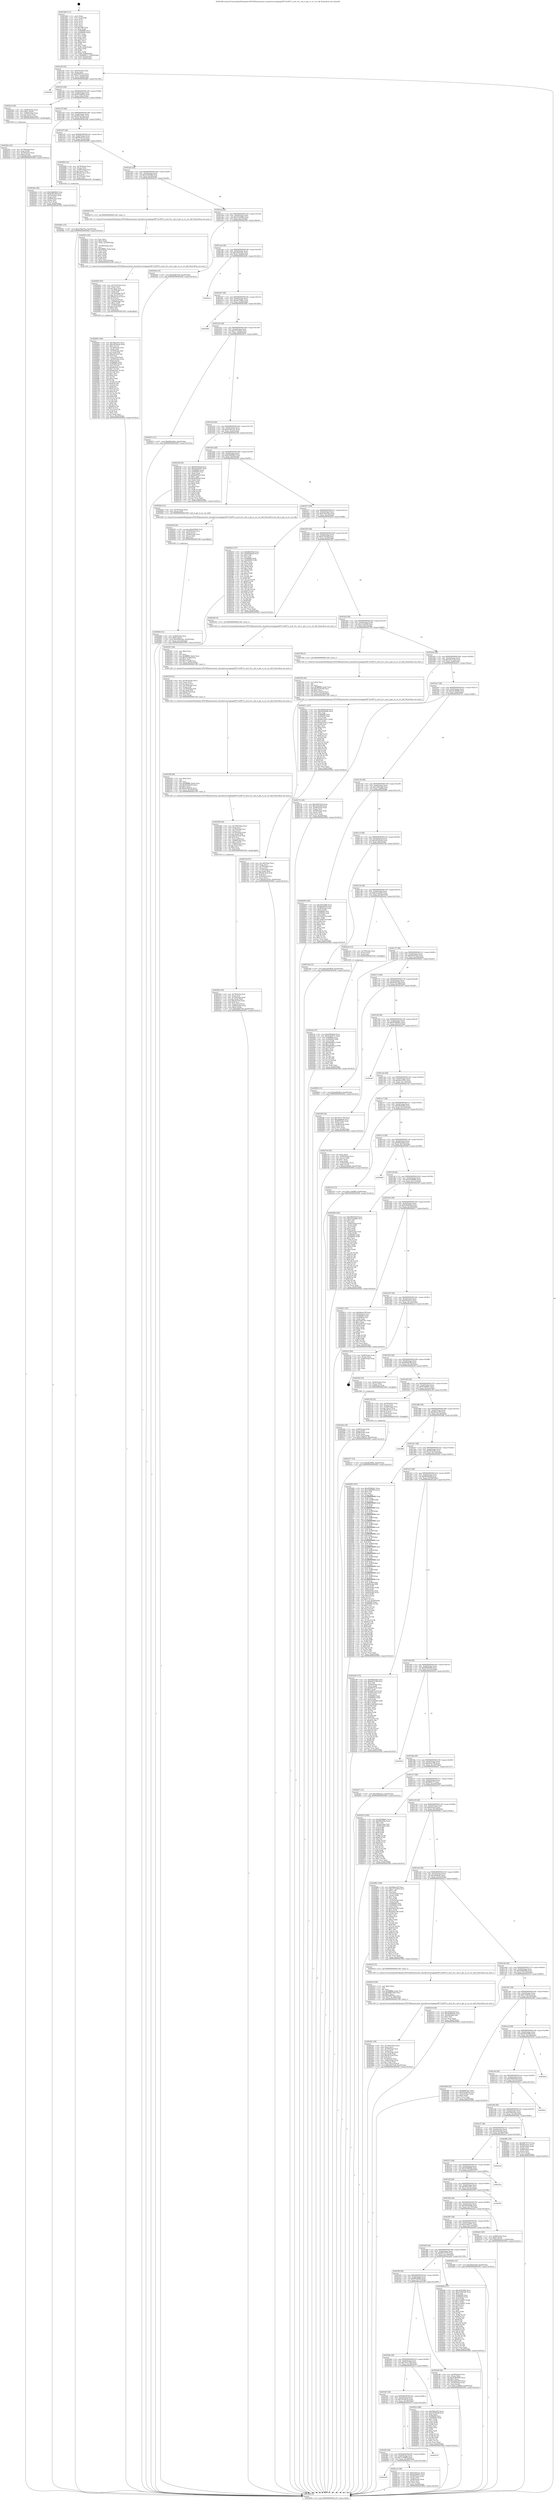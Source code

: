 digraph "0x4019d0" {
  label = "0x4019d0 (/mnt/c/Users/mathe/Desktop/tcc/POCII/binaries/extr_linuxdriversstagingrtl8712rtl871x_ioctl_rtl.c_oid_rt_get_rx_icv_err_hdl_Final-ollvm.out::main(0))"
  labelloc = "t"
  node[shape=record]

  Entry [label="",width=0.3,height=0.3,shape=circle,fillcolor=black,style=filled]
  "0x401a3f" [label="{
     0x401a3f [32]\l
     | [instrs]\l
     &nbsp;&nbsp;0x401a3f \<+6\>: mov -0xa0(%rbp),%eax\l
     &nbsp;&nbsp;0x401a45 \<+2\>: mov %eax,%ecx\l
     &nbsp;&nbsp;0x401a47 \<+6\>: sub $0x85667fa7,%ecx\l
     &nbsp;&nbsp;0x401a4d \<+6\>: mov %eax,-0xb4(%rbp)\l
     &nbsp;&nbsp;0x401a53 \<+6\>: mov %ecx,-0xb8(%rbp)\l
     &nbsp;&nbsp;0x401a59 \<+6\>: je 0000000000402d6a \<main+0x139a\>\l
  }"]
  "0x402d6a" [label="{
     0x402d6a\l
  }", style=dashed]
  "0x401a5f" [label="{
     0x401a5f [28]\l
     | [instrs]\l
     &nbsp;&nbsp;0x401a5f \<+5\>: jmp 0000000000401a64 \<main+0x94\>\l
     &nbsp;&nbsp;0x401a64 \<+6\>: mov -0xb4(%rbp),%eax\l
     &nbsp;&nbsp;0x401a6a \<+5\>: sub $0x95246854,%eax\l
     &nbsp;&nbsp;0x401a6f \<+6\>: mov %eax,-0xbc(%rbp)\l
     &nbsp;&nbsp;0x401a75 \<+6\>: je 00000000004022a4 \<main+0x8d4\>\l
  }"]
  Exit [label="",width=0.3,height=0.3,shape=circle,fillcolor=black,style=filled,peripheries=2]
  "0x4022a4" [label="{
     0x4022a4 [26]\l
     | [instrs]\l
     &nbsp;&nbsp;0x4022a4 \<+4\>: mov -0x80(%rbp),%rax\l
     &nbsp;&nbsp;0x4022a8 \<+6\>: movl $0x1,(%rax)\l
     &nbsp;&nbsp;0x4022ae \<+4\>: mov -0x80(%rbp),%rax\l
     &nbsp;&nbsp;0x4022b2 \<+3\>: movslq (%rax),%rax\l
     &nbsp;&nbsp;0x4022b5 \<+4\>: imul $0x28,%rax,%rdi\l
     &nbsp;&nbsp;0x4022b9 \<+5\>: call 0000000000401050 \<malloc@plt\>\l
     | [calls]\l
     &nbsp;&nbsp;0x401050 \{1\} (unknown)\l
  }"]
  "0x401a7b" [label="{
     0x401a7b [28]\l
     | [instrs]\l
     &nbsp;&nbsp;0x401a7b \<+5\>: jmp 0000000000401a80 \<main+0xb0\>\l
     &nbsp;&nbsp;0x401a80 \<+6\>: mov -0xb4(%rbp),%eax\l
     &nbsp;&nbsp;0x401a86 \<+5\>: sub $0x98ea45dc,%eax\l
     &nbsp;&nbsp;0x401a8b \<+6\>: mov %eax,-0xc0(%rbp)\l
     &nbsp;&nbsp;0x401a91 \<+6\>: je 00000000004022de \<main+0x90e\>\l
  }"]
  "0x402cfa" [label="{
     0x402cfa [97]\l
     | [instrs]\l
     &nbsp;&nbsp;0x402cfa \<+5\>: mov $0xdf52bdc8,%ecx\l
     &nbsp;&nbsp;0x402cff \<+5\>: mov $0x5cdb5571,%edx\l
     &nbsp;&nbsp;0x402d04 \<+7\>: mov 0x406060,%esi\l
     &nbsp;&nbsp;0x402d0b \<+8\>: mov 0x406064,%r8d\l
     &nbsp;&nbsp;0x402d13 \<+3\>: mov %esi,%r9d\l
     &nbsp;&nbsp;0x402d16 \<+7\>: sub $0x46bd82ca,%r9d\l
     &nbsp;&nbsp;0x402d1d \<+4\>: sub $0x1,%r9d\l
     &nbsp;&nbsp;0x402d21 \<+7\>: add $0x46bd82ca,%r9d\l
     &nbsp;&nbsp;0x402d28 \<+4\>: imul %r9d,%esi\l
     &nbsp;&nbsp;0x402d2c \<+3\>: and $0x1,%esi\l
     &nbsp;&nbsp;0x402d2f \<+3\>: cmp $0x0,%esi\l
     &nbsp;&nbsp;0x402d32 \<+4\>: sete %r10b\l
     &nbsp;&nbsp;0x402d36 \<+4\>: cmp $0xa,%r8d\l
     &nbsp;&nbsp;0x402d3a \<+4\>: setl %r11b\l
     &nbsp;&nbsp;0x402d3e \<+3\>: mov %r10b,%bl\l
     &nbsp;&nbsp;0x402d41 \<+3\>: and %r11b,%bl\l
     &nbsp;&nbsp;0x402d44 \<+3\>: xor %r11b,%r10b\l
     &nbsp;&nbsp;0x402d47 \<+3\>: or %r10b,%bl\l
     &nbsp;&nbsp;0x402d4a \<+3\>: test $0x1,%bl\l
     &nbsp;&nbsp;0x402d4d \<+3\>: cmovne %edx,%ecx\l
     &nbsp;&nbsp;0x402d50 \<+6\>: mov %ecx,-0xa0(%rbp)\l
     &nbsp;&nbsp;0x402d56 \<+5\>: jmp 0000000000403092 \<main+0x16c2\>\l
  }"]
  "0x4022de" [label="{
     0x4022de [36]\l
     | [instrs]\l
     &nbsp;&nbsp;0x4022de \<+5\>: mov $0xb5b8d843,%eax\l
     &nbsp;&nbsp;0x4022e3 \<+5\>: mov $0xb7f81d0f,%ecx\l
     &nbsp;&nbsp;0x4022e8 \<+4\>: mov -0x70(%rbp),%rdx\l
     &nbsp;&nbsp;0x4022ec \<+2\>: mov (%rdx),%esi\l
     &nbsp;&nbsp;0x4022ee \<+4\>: mov -0x80(%rbp),%rdx\l
     &nbsp;&nbsp;0x4022f2 \<+2\>: cmp (%rdx),%esi\l
     &nbsp;&nbsp;0x4022f4 \<+3\>: cmovl %ecx,%eax\l
     &nbsp;&nbsp;0x4022f7 \<+6\>: mov %eax,-0xa0(%rbp)\l
     &nbsp;&nbsp;0x4022fd \<+5\>: jmp 0000000000403092 \<main+0x16c2\>\l
  }"]
  "0x401a97" [label="{
     0x401a97 [28]\l
     | [instrs]\l
     &nbsp;&nbsp;0x401a97 \<+5\>: jmp 0000000000401a9c \<main+0xcc\>\l
     &nbsp;&nbsp;0x401a9c \<+6\>: mov -0xb4(%rbp),%eax\l
     &nbsp;&nbsp;0x401aa2 \<+5\>: sub $0x9fca53ce,%eax\l
     &nbsp;&nbsp;0x401aa7 \<+6\>: mov %eax,-0xc4(%rbp)\l
     &nbsp;&nbsp;0x401aad \<+6\>: je 0000000000402990 \<main+0xfc0\>\l
  }"]
  "0x402c57" [label="{
     0x402c57 [15]\l
     | [instrs]\l
     &nbsp;&nbsp;0x402c57 \<+10\>: movl $0x6fb59f02,-0xa0(%rbp)\l
     &nbsp;&nbsp;0x402c61 \<+5\>: jmp 0000000000403092 \<main+0x16c2\>\l
  }"]
  "0x402990" [label="{
     0x402990 [33]\l
     | [instrs]\l
     &nbsp;&nbsp;0x402990 \<+4\>: mov -0x78(%rbp),%rax\l
     &nbsp;&nbsp;0x402994 \<+3\>: mov (%rax),%rax\l
     &nbsp;&nbsp;0x402997 \<+4\>: mov -0x40(%rbp),%rcx\l
     &nbsp;&nbsp;0x40299b \<+3\>: movslq (%rcx),%rcx\l
     &nbsp;&nbsp;0x40299e \<+4\>: imul $0x28,%rcx,%rcx\l
     &nbsp;&nbsp;0x4029a2 \<+3\>: add %rcx,%rax\l
     &nbsp;&nbsp;0x4029a5 \<+4\>: mov 0x10(%rax),%rax\l
     &nbsp;&nbsp;0x4029a9 \<+3\>: mov %rax,%rdi\l
     &nbsp;&nbsp;0x4029ac \<+5\>: call 0000000000401030 \<free@plt\>\l
     | [calls]\l
     &nbsp;&nbsp;0x401030 \{1\} (unknown)\l
  }"]
  "0x401ab3" [label="{
     0x401ab3 [28]\l
     | [instrs]\l
     &nbsp;&nbsp;0x401ab3 \<+5\>: jmp 0000000000401ab8 \<main+0xe8\>\l
     &nbsp;&nbsp;0x401ab8 \<+6\>: mov -0xb4(%rbp),%eax\l
     &nbsp;&nbsp;0x401abe \<+5\>: sub $0xa3590a8f,%eax\l
     &nbsp;&nbsp;0x401ac3 \<+6\>: mov %eax,-0xc8(%rbp)\l
     &nbsp;&nbsp;0x401ac9 \<+6\>: je 0000000000402619 \<main+0xc49\>\l
  }"]
  "0x40200f" [label="{
     0x40200f\l
  }", style=dashed]
  "0x402619" [label="{
     0x402619 [5]\l
     | [instrs]\l
     &nbsp;&nbsp;0x402619 \<+5\>: call 0000000000401160 \<next_i\>\l
     | [calls]\l
     &nbsp;&nbsp;0x401160 \{1\} (/mnt/c/Users/mathe/Desktop/tcc/POCII/binaries/extr_linuxdriversstagingrtl8712rtl871x_ioctl_rtl.c_oid_rt_get_rx_icv_err_hdl_Final-ollvm.out::next_i)\l
  }"]
  "0x401acf" [label="{
     0x401acf [28]\l
     | [instrs]\l
     &nbsp;&nbsp;0x401acf \<+5\>: jmp 0000000000401ad4 \<main+0x104\>\l
     &nbsp;&nbsp;0x401ad4 \<+6\>: mov -0xb4(%rbp),%eax\l
     &nbsp;&nbsp;0x401ada \<+5\>: sub $0xa51b286e,%eax\l
     &nbsp;&nbsp;0x401adf \<+6\>: mov %eax,-0xcc(%rbp)\l
     &nbsp;&nbsp;0x401ae5 \<+6\>: je 00000000004025b4 \<main+0xbe4\>\l
  }"]
  "0x402c12" [label="{
     0x402c12 [36]\l
     | [instrs]\l
     &nbsp;&nbsp;0x402c12 \<+5\>: mov $0xb1601eac,%eax\l
     &nbsp;&nbsp;0x402c17 \<+5\>: mov $0xf33d6b91,%ecx\l
     &nbsp;&nbsp;0x402c1c \<+4\>: mov -0x38(%rbp),%rdx\l
     &nbsp;&nbsp;0x402c20 \<+2\>: mov (%rdx),%esi\l
     &nbsp;&nbsp;0x402c22 \<+4\>: mov -0x80(%rbp),%rdx\l
     &nbsp;&nbsp;0x402c26 \<+2\>: cmp (%rdx),%esi\l
     &nbsp;&nbsp;0x402c28 \<+3\>: cmovl %ecx,%eax\l
     &nbsp;&nbsp;0x402c2b \<+6\>: mov %eax,-0xa0(%rbp)\l
     &nbsp;&nbsp;0x402c31 \<+5\>: jmp 0000000000403092 \<main+0x16c2\>\l
  }"]
  "0x4025b4" [label="{
     0x4025b4 [15]\l
     | [instrs]\l
     &nbsp;&nbsp;0x4025b4 \<+10\>: movl $0xd4d615a9,-0xa0(%rbp)\l
     &nbsp;&nbsp;0x4025be \<+5\>: jmp 0000000000403092 \<main+0x16c2\>\l
  }"]
  "0x401aeb" [label="{
     0x401aeb [28]\l
     | [instrs]\l
     &nbsp;&nbsp;0x401aeb \<+5\>: jmp 0000000000401af0 \<main+0x120\>\l
     &nbsp;&nbsp;0x401af0 \<+6\>: mov -0xb4(%rbp),%eax\l
     &nbsp;&nbsp;0x401af6 \<+5\>: sub $0xa5432a4c,%eax\l
     &nbsp;&nbsp;0x401afb \<+6\>: mov %eax,-0xd0(%rbp)\l
     &nbsp;&nbsp;0x401b01 \<+6\>: je 0000000000402e0c \<main+0x143c\>\l
  }"]
  "0x401ff3" [label="{
     0x401ff3 [28]\l
     | [instrs]\l
     &nbsp;&nbsp;0x401ff3 \<+5\>: jmp 0000000000401ff8 \<main+0x628\>\l
     &nbsp;&nbsp;0x401ff8 \<+6\>: mov -0xb4(%rbp),%eax\l
     &nbsp;&nbsp;0x401ffe \<+5\>: sub $0x7c3d5f89,%eax\l
     &nbsp;&nbsp;0x402003 \<+6\>: mov %eax,-0x188(%rbp)\l
     &nbsp;&nbsp;0x402009 \<+6\>: je 0000000000402c12 \<main+0x1242\>\l
  }"]
  "0x402e0c" [label="{
     0x402e0c\l
  }", style=dashed]
  "0x401b07" [label="{
     0x401b07 [28]\l
     | [instrs]\l
     &nbsp;&nbsp;0x401b07 \<+5\>: jmp 0000000000401b0c \<main+0x13c\>\l
     &nbsp;&nbsp;0x401b0c \<+6\>: mov -0xb4(%rbp),%eax\l
     &nbsp;&nbsp;0x401b12 \<+5\>: sub $0xa6e79dbc,%eax\l
     &nbsp;&nbsp;0x401b17 \<+6\>: mov %eax,-0xd4(%rbp)\l
     &nbsp;&nbsp;0x401b1d \<+6\>: je 0000000000403083 \<main+0x16b3\>\l
  }"]
  "0x402d79" [label="{
     0x402d79\l
  }", style=dashed]
  "0x403083" [label="{
     0x403083\l
  }", style=dashed]
  "0x401b23" [label="{
     0x401b23 [28]\l
     | [instrs]\l
     &nbsp;&nbsp;0x401b23 \<+5\>: jmp 0000000000401b28 \<main+0x158\>\l
     &nbsp;&nbsp;0x401b28 \<+6\>: mov -0xb4(%rbp),%eax\l
     &nbsp;&nbsp;0x401b2e \<+5\>: sub $0xa772a818,%eax\l
     &nbsp;&nbsp;0x401b33 \<+6\>: mov %eax,-0xd8(%rbp)\l
     &nbsp;&nbsp;0x401b39 \<+6\>: je 0000000000402915 \<main+0xf45\>\l
  }"]
  "0x4029b1" [label="{
     0x4029b1 [15]\l
     | [instrs]\l
     &nbsp;&nbsp;0x4029b1 \<+10\>: movl $0xb78eb7ba,-0xa0(%rbp)\l
     &nbsp;&nbsp;0x4029bb \<+5\>: jmp 0000000000403092 \<main+0x16c2\>\l
  }"]
  "0x402915" [label="{
     0x402915 [15]\l
     | [instrs]\l
     &nbsp;&nbsp;0x402915 \<+10\>: movl $0x98ea45dc,-0xa0(%rbp)\l
     &nbsp;&nbsp;0x40291f \<+5\>: jmp 0000000000403092 \<main+0x16c2\>\l
  }"]
  "0x401b3f" [label="{
     0x401b3f [28]\l
     | [instrs]\l
     &nbsp;&nbsp;0x401b3f \<+5\>: jmp 0000000000401b44 \<main+0x174\>\l
     &nbsp;&nbsp;0x401b44 \<+6\>: mov -0xb4(%rbp),%eax\l
     &nbsp;&nbsp;0x401b4a \<+5\>: sub $0xb1601eac,%eax\l
     &nbsp;&nbsp;0x401b4f \<+6\>: mov %eax,-0xdc(%rbp)\l
     &nbsp;&nbsp;0x401b55 \<+6\>: je 0000000000402c90 \<main+0x12c0\>\l
  }"]
  "0x40294d" [label="{
     0x40294d [31]\l
     | [instrs]\l
     &nbsp;&nbsp;0x40294d \<+4\>: mov -0x40(%rbp),%rcx\l
     &nbsp;&nbsp;0x402951 \<+6\>: movl $0x0,(%rcx)\l
     &nbsp;&nbsp;0x402957 \<+10\>: movl $0x2990a3ee,-0xa0(%rbp)\l
     &nbsp;&nbsp;0x402961 \<+6\>: mov %eax,-0x1a4(%rbp)\l
     &nbsp;&nbsp;0x402967 \<+5\>: jmp 0000000000403092 \<main+0x16c2\>\l
  }"]
  "0x402c90" [label="{
     0x402c90 [91]\l
     | [instrs]\l
     &nbsp;&nbsp;0x402c90 \<+5\>: mov $0xdf52bdc8,%eax\l
     &nbsp;&nbsp;0x402c95 \<+5\>: mov $0xd1be2e87,%ecx\l
     &nbsp;&nbsp;0x402c9a \<+7\>: mov 0x406060,%edx\l
     &nbsp;&nbsp;0x402ca1 \<+7\>: mov 0x406064,%esi\l
     &nbsp;&nbsp;0x402ca8 \<+2\>: mov %edx,%edi\l
     &nbsp;&nbsp;0x402caa \<+6\>: sub $0x8cf0f3ed,%edi\l
     &nbsp;&nbsp;0x402cb0 \<+3\>: sub $0x1,%edi\l
     &nbsp;&nbsp;0x402cb3 \<+6\>: add $0x8cf0f3ed,%edi\l
     &nbsp;&nbsp;0x402cb9 \<+3\>: imul %edi,%edx\l
     &nbsp;&nbsp;0x402cbc \<+3\>: and $0x1,%edx\l
     &nbsp;&nbsp;0x402cbf \<+3\>: cmp $0x0,%edx\l
     &nbsp;&nbsp;0x402cc2 \<+4\>: sete %r8b\l
     &nbsp;&nbsp;0x402cc6 \<+3\>: cmp $0xa,%esi\l
     &nbsp;&nbsp;0x402cc9 \<+4\>: setl %r9b\l
     &nbsp;&nbsp;0x402ccd \<+3\>: mov %r8b,%r10b\l
     &nbsp;&nbsp;0x402cd0 \<+3\>: and %r9b,%r10b\l
     &nbsp;&nbsp;0x402cd3 \<+3\>: xor %r9b,%r8b\l
     &nbsp;&nbsp;0x402cd6 \<+3\>: or %r8b,%r10b\l
     &nbsp;&nbsp;0x402cd9 \<+4\>: test $0x1,%r10b\l
     &nbsp;&nbsp;0x402cdd \<+3\>: cmovne %ecx,%eax\l
     &nbsp;&nbsp;0x402ce0 \<+6\>: mov %eax,-0xa0(%rbp)\l
     &nbsp;&nbsp;0x402ce6 \<+5\>: jmp 0000000000403092 \<main+0x16c2\>\l
  }"]
  "0x401b5b" [label="{
     0x401b5b [28]\l
     | [instrs]\l
     &nbsp;&nbsp;0x401b5b \<+5\>: jmp 0000000000401b60 \<main+0x190\>\l
     &nbsp;&nbsp;0x401b60 \<+6\>: mov -0xb4(%rbp),%eax\l
     &nbsp;&nbsp;0x401b66 \<+5\>: sub $0xb5b8d843,%eax\l
     &nbsp;&nbsp;0x401b6b \<+6\>: mov %eax,-0xe0(%rbp)\l
     &nbsp;&nbsp;0x401b71 \<+6\>: je 0000000000402924 \<main+0xf54\>\l
  }"]
  "0x402930" [label="{
     0x402930 [29]\l
     | [instrs]\l
     &nbsp;&nbsp;0x402930 \<+10\>: movabs $0x4040b6,%rdi\l
     &nbsp;&nbsp;0x40293a \<+4\>: mov -0x48(%rbp),%rcx\l
     &nbsp;&nbsp;0x40293e \<+2\>: mov %eax,(%rcx)\l
     &nbsp;&nbsp;0x402940 \<+4\>: mov -0x48(%rbp),%rcx\l
     &nbsp;&nbsp;0x402944 \<+2\>: mov (%rcx),%esi\l
     &nbsp;&nbsp;0x402946 \<+2\>: mov $0x0,%al\l
     &nbsp;&nbsp;0x402948 \<+5\>: call 0000000000401040 \<printf@plt\>\l
     | [calls]\l
     &nbsp;&nbsp;0x401040 \{1\} (unknown)\l
  }"]
  "0x402924" [label="{
     0x402924 [12]\l
     | [instrs]\l
     &nbsp;&nbsp;0x402924 \<+4\>: mov -0x78(%rbp),%rax\l
     &nbsp;&nbsp;0x402928 \<+3\>: mov (%rax),%rdi\l
     &nbsp;&nbsp;0x40292b \<+5\>: call 0000000000401400 \<oid_rt_get_rx_icv_err_hdl\>\l
     | [calls]\l
     &nbsp;&nbsp;0x401400 \{1\} (/mnt/c/Users/mathe/Desktop/tcc/POCII/binaries/extr_linuxdriversstagingrtl8712rtl871x_ioctl_rtl.c_oid_rt_get_rx_icv_err_hdl_Final-ollvm.out::oid_rt_get_rx_icv_err_hdl)\l
  }"]
  "0x401b77" [label="{
     0x401b77 [28]\l
     | [instrs]\l
     &nbsp;&nbsp;0x401b77 \<+5\>: jmp 0000000000401b7c \<main+0x1ac\>\l
     &nbsp;&nbsp;0x401b7c \<+6\>: mov -0xb4(%rbp),%eax\l
     &nbsp;&nbsp;0x401b82 \<+5\>: sub $0xb78eb7ba,%eax\l
     &nbsp;&nbsp;0x401b87 \<+6\>: mov %eax,-0xe4(%rbp)\l
     &nbsp;&nbsp;0x401b8d \<+6\>: je 00000000004029c0 \<main+0xff0\>\l
  }"]
  "0x4027ad" [label="{
     0x4027ad [51]\l
     | [instrs]\l
     &nbsp;&nbsp;0x4027ad \<+6\>: mov -0x1a0(%rbp),%ecx\l
     &nbsp;&nbsp;0x4027b3 \<+3\>: imul %eax,%ecx\l
     &nbsp;&nbsp;0x4027b6 \<+4\>: mov -0x78(%rbp),%rsi\l
     &nbsp;&nbsp;0x4027ba \<+3\>: mov (%rsi),%rsi\l
     &nbsp;&nbsp;0x4027bd \<+4\>: mov -0x70(%rbp),%rdi\l
     &nbsp;&nbsp;0x4027c1 \<+3\>: movslq (%rdi),%rdi\l
     &nbsp;&nbsp;0x4027c4 \<+4\>: imul $0x28,%rdi,%rdi\l
     &nbsp;&nbsp;0x4027c8 \<+3\>: add %rdi,%rsi\l
     &nbsp;&nbsp;0x4027cb \<+4\>: mov 0x20(%rsi),%rsi\l
     &nbsp;&nbsp;0x4027cf \<+2\>: mov %ecx,(%rsi)\l
     &nbsp;&nbsp;0x4027d1 \<+10\>: movl $0xdee1d7dc,-0xa0(%rbp)\l
     &nbsp;&nbsp;0x4027db \<+5\>: jmp 0000000000403092 \<main+0x16c2\>\l
  }"]
  "0x4029c0" [label="{
     0x4029c0 [137]\l
     | [instrs]\l
     &nbsp;&nbsp;0x4029c0 \<+5\>: mov $0xf68e834b,%eax\l
     &nbsp;&nbsp;0x4029c5 \<+5\>: mov $0xf62b0afd,%ecx\l
     &nbsp;&nbsp;0x4029ca \<+2\>: mov $0x1,%dl\l
     &nbsp;&nbsp;0x4029cc \<+2\>: xor %esi,%esi\l
     &nbsp;&nbsp;0x4029ce \<+7\>: mov 0x406060,%edi\l
     &nbsp;&nbsp;0x4029d5 \<+8\>: mov 0x406064,%r8d\l
     &nbsp;&nbsp;0x4029dd \<+3\>: sub $0x1,%esi\l
     &nbsp;&nbsp;0x4029e0 \<+3\>: mov %edi,%r9d\l
     &nbsp;&nbsp;0x4029e3 \<+3\>: add %esi,%r9d\l
     &nbsp;&nbsp;0x4029e6 \<+4\>: imul %r9d,%edi\l
     &nbsp;&nbsp;0x4029ea \<+3\>: and $0x1,%edi\l
     &nbsp;&nbsp;0x4029ed \<+3\>: cmp $0x0,%edi\l
     &nbsp;&nbsp;0x4029f0 \<+4\>: sete %r10b\l
     &nbsp;&nbsp;0x4029f4 \<+4\>: cmp $0xa,%r8d\l
     &nbsp;&nbsp;0x4029f8 \<+4\>: setl %r11b\l
     &nbsp;&nbsp;0x4029fc \<+3\>: mov %r10b,%bl\l
     &nbsp;&nbsp;0x4029ff \<+3\>: xor $0xff,%bl\l
     &nbsp;&nbsp;0x402a02 \<+3\>: mov %r11b,%r14b\l
     &nbsp;&nbsp;0x402a05 \<+4\>: xor $0xff,%r14b\l
     &nbsp;&nbsp;0x402a09 \<+3\>: xor $0x0,%dl\l
     &nbsp;&nbsp;0x402a0c \<+3\>: mov %bl,%r15b\l
     &nbsp;&nbsp;0x402a0f \<+4\>: and $0x0,%r15b\l
     &nbsp;&nbsp;0x402a13 \<+3\>: and %dl,%r10b\l
     &nbsp;&nbsp;0x402a16 \<+3\>: mov %r14b,%r12b\l
     &nbsp;&nbsp;0x402a19 \<+4\>: and $0x0,%r12b\l
     &nbsp;&nbsp;0x402a1d \<+3\>: and %dl,%r11b\l
     &nbsp;&nbsp;0x402a20 \<+3\>: or %r10b,%r15b\l
     &nbsp;&nbsp;0x402a23 \<+3\>: or %r11b,%r12b\l
     &nbsp;&nbsp;0x402a26 \<+3\>: xor %r12b,%r15b\l
     &nbsp;&nbsp;0x402a29 \<+3\>: or %r14b,%bl\l
     &nbsp;&nbsp;0x402a2c \<+3\>: xor $0xff,%bl\l
     &nbsp;&nbsp;0x402a2f \<+3\>: or $0x0,%dl\l
     &nbsp;&nbsp;0x402a32 \<+2\>: and %dl,%bl\l
     &nbsp;&nbsp;0x402a34 \<+3\>: or %bl,%r15b\l
     &nbsp;&nbsp;0x402a37 \<+4\>: test $0x1,%r15b\l
     &nbsp;&nbsp;0x402a3b \<+3\>: cmovne %ecx,%eax\l
     &nbsp;&nbsp;0x402a3e \<+6\>: mov %eax,-0xa0(%rbp)\l
     &nbsp;&nbsp;0x402a44 \<+5\>: jmp 0000000000403092 \<main+0x16c2\>\l
  }"]
  "0x401b93" [label="{
     0x401b93 [28]\l
     | [instrs]\l
     &nbsp;&nbsp;0x401b93 \<+5\>: jmp 0000000000401b98 \<main+0x1c8\>\l
     &nbsp;&nbsp;0x401b98 \<+6\>: mov -0xb4(%rbp),%eax\l
     &nbsp;&nbsp;0x401b9e \<+5\>: sub $0xb7f81d0f,%eax\l
     &nbsp;&nbsp;0x401ba3 \<+6\>: mov %eax,-0xe8(%rbp)\l
     &nbsp;&nbsp;0x401ba9 \<+6\>: je 0000000000402302 \<main+0x932\>\l
  }"]
  "0x402785" [label="{
     0x402785 [40]\l
     | [instrs]\l
     &nbsp;&nbsp;0x402785 \<+5\>: mov $0x2,%ecx\l
     &nbsp;&nbsp;0x40278a \<+1\>: cltd\l
     &nbsp;&nbsp;0x40278b \<+2\>: idiv %ecx\l
     &nbsp;&nbsp;0x40278d \<+6\>: imul $0xfffffffe,%edx,%ecx\l
     &nbsp;&nbsp;0x402793 \<+6\>: add $0x23c0e25b,%ecx\l
     &nbsp;&nbsp;0x402799 \<+3\>: add $0x1,%ecx\l
     &nbsp;&nbsp;0x40279c \<+6\>: sub $0x23c0e25b,%ecx\l
     &nbsp;&nbsp;0x4027a2 \<+6\>: mov %ecx,-0x1a0(%rbp)\l
     &nbsp;&nbsp;0x4027a8 \<+5\>: call 0000000000401160 \<next_i\>\l
     | [calls]\l
     &nbsp;&nbsp;0x401160 \{1\} (/mnt/c/Users/mathe/Desktop/tcc/POCII/binaries/extr_linuxdriversstagingrtl8712rtl871x_ioctl_rtl.c_oid_rt_get_rx_icv_err_hdl_Final-ollvm.out::next_i)\l
  }"]
  "0x402302" [label="{
     0x402302 [5]\l
     | [instrs]\l
     &nbsp;&nbsp;0x402302 \<+5\>: call 0000000000401160 \<next_i\>\l
     | [calls]\l
     &nbsp;&nbsp;0x401160 \{1\} (/mnt/c/Users/mathe/Desktop/tcc/POCII/binaries/extr_linuxdriversstagingrtl8712rtl871x_ioctl_rtl.c_oid_rt_get_rx_icv_err_hdl_Final-ollvm.out::next_i)\l
  }"]
  "0x401baf" [label="{
     0x401baf [28]\l
     | [instrs]\l
     &nbsp;&nbsp;0x401baf \<+5\>: jmp 0000000000401bb4 \<main+0x1e4\>\l
     &nbsp;&nbsp;0x401bb4 \<+6\>: mov -0xb4(%rbp),%eax\l
     &nbsp;&nbsp;0x401bba \<+5\>: sub $0xc16e04bf,%eax\l
     &nbsp;&nbsp;0x401bbf \<+6\>: mov %eax,-0xec(%rbp)\l
     &nbsp;&nbsp;0x401bc5 \<+6\>: je 0000000000402780 \<main+0xdb0\>\l
  }"]
  "0x402695" [label="{
     0x402695 [184]\l
     | [instrs]\l
     &nbsp;&nbsp;0x402695 \<+5\>: mov $0x56fcc455,%ecx\l
     &nbsp;&nbsp;0x40269a \<+5\>: mov $0xcd529ceb,%edx\l
     &nbsp;&nbsp;0x40269f \<+3\>: mov $0x1,%r11b\l
     &nbsp;&nbsp;0x4026a2 \<+4\>: mov -0x78(%rbp),%rdi\l
     &nbsp;&nbsp;0x4026a6 \<+3\>: mov (%rdi),%rdi\l
     &nbsp;&nbsp;0x4026a9 \<+4\>: mov -0x70(%rbp),%r8\l
     &nbsp;&nbsp;0x4026ad \<+3\>: movslq (%r8),%r8\l
     &nbsp;&nbsp;0x4026b0 \<+4\>: imul $0x28,%r8,%r8\l
     &nbsp;&nbsp;0x4026b4 \<+3\>: add %r8,%rdi\l
     &nbsp;&nbsp;0x4026b7 \<+4\>: mov %rax,0x20(%rdi)\l
     &nbsp;&nbsp;0x4026bb \<+4\>: mov -0x50(%rbp),%rax\l
     &nbsp;&nbsp;0x4026bf \<+6\>: movl $0x0,(%rax)\l
     &nbsp;&nbsp;0x4026c5 \<+7\>: mov 0x406060,%esi\l
     &nbsp;&nbsp;0x4026cc \<+7\>: mov 0x406064,%ebx\l
     &nbsp;&nbsp;0x4026d3 \<+3\>: mov %esi,%r14d\l
     &nbsp;&nbsp;0x4026d6 \<+7\>: sub $0xa6a5efc,%r14d\l
     &nbsp;&nbsp;0x4026dd \<+4\>: sub $0x1,%r14d\l
     &nbsp;&nbsp;0x4026e1 \<+7\>: add $0xa6a5efc,%r14d\l
     &nbsp;&nbsp;0x4026e8 \<+4\>: imul %r14d,%esi\l
     &nbsp;&nbsp;0x4026ec \<+3\>: and $0x1,%esi\l
     &nbsp;&nbsp;0x4026ef \<+3\>: cmp $0x0,%esi\l
     &nbsp;&nbsp;0x4026f2 \<+4\>: sete %r15b\l
     &nbsp;&nbsp;0x4026f6 \<+3\>: cmp $0xa,%ebx\l
     &nbsp;&nbsp;0x4026f9 \<+4\>: setl %r12b\l
     &nbsp;&nbsp;0x4026fd \<+3\>: mov %r15b,%r13b\l
     &nbsp;&nbsp;0x402700 \<+4\>: xor $0xff,%r13b\l
     &nbsp;&nbsp;0x402704 \<+3\>: mov %r12b,%al\l
     &nbsp;&nbsp;0x402707 \<+2\>: xor $0xff,%al\l
     &nbsp;&nbsp;0x402709 \<+4\>: xor $0x0,%r11b\l
     &nbsp;&nbsp;0x40270d \<+3\>: mov %r13b,%sil\l
     &nbsp;&nbsp;0x402710 \<+4\>: and $0x0,%sil\l
     &nbsp;&nbsp;0x402714 \<+3\>: and %r11b,%r15b\l
     &nbsp;&nbsp;0x402717 \<+3\>: mov %al,%dil\l
     &nbsp;&nbsp;0x40271a \<+4\>: and $0x0,%dil\l
     &nbsp;&nbsp;0x40271e \<+3\>: and %r11b,%r12b\l
     &nbsp;&nbsp;0x402721 \<+3\>: or %r15b,%sil\l
     &nbsp;&nbsp;0x402724 \<+3\>: or %r12b,%dil\l
     &nbsp;&nbsp;0x402727 \<+3\>: xor %dil,%sil\l
     &nbsp;&nbsp;0x40272a \<+3\>: or %al,%r13b\l
     &nbsp;&nbsp;0x40272d \<+4\>: xor $0xff,%r13b\l
     &nbsp;&nbsp;0x402731 \<+4\>: or $0x0,%r11b\l
     &nbsp;&nbsp;0x402735 \<+3\>: and %r11b,%r13b\l
     &nbsp;&nbsp;0x402738 \<+3\>: or %r13b,%sil\l
     &nbsp;&nbsp;0x40273b \<+4\>: test $0x1,%sil\l
     &nbsp;&nbsp;0x40273f \<+3\>: cmovne %edx,%ecx\l
     &nbsp;&nbsp;0x402742 \<+6\>: mov %ecx,-0xa0(%rbp)\l
     &nbsp;&nbsp;0x402748 \<+5\>: jmp 0000000000403092 \<main+0x16c2\>\l
  }"]
  "0x402780" [label="{
     0x402780 [5]\l
     | [instrs]\l
     &nbsp;&nbsp;0x402780 \<+5\>: call 0000000000401160 \<next_i\>\l
     | [calls]\l
     &nbsp;&nbsp;0x401160 \{1\} (/mnt/c/Users/mathe/Desktop/tcc/POCII/binaries/extr_linuxdriversstagingrtl8712rtl871x_ioctl_rtl.c_oid_rt_get_rx_icv_err_hdl_Final-ollvm.out::next_i)\l
  }"]
  "0x401bcb" [label="{
     0x401bcb [28]\l
     | [instrs]\l
     &nbsp;&nbsp;0x401bcb \<+5\>: jmp 0000000000401bd0 \<main+0x200\>\l
     &nbsp;&nbsp;0x401bd0 \<+6\>: mov -0xb4(%rbp),%eax\l
     &nbsp;&nbsp;0x401bd6 \<+5\>: sub $0xc45e7c3b,%eax\l
     &nbsp;&nbsp;0x401bdb \<+6\>: mov %eax,-0xf0(%rbp)\l
     &nbsp;&nbsp;0x401be1 \<+6\>: je 000000000040247c \<main+0xaac\>\l
  }"]
  "0x402652" [label="{
     0x402652 [67]\l
     | [instrs]\l
     &nbsp;&nbsp;0x402652 \<+6\>: mov -0x19c(%rbp),%ecx\l
     &nbsp;&nbsp;0x402658 \<+3\>: imul %eax,%ecx\l
     &nbsp;&nbsp;0x40265b \<+3\>: movslq %ecx,%r8\l
     &nbsp;&nbsp;0x40265e \<+4\>: mov -0x78(%rbp),%r9\l
     &nbsp;&nbsp;0x402662 \<+3\>: mov (%r9),%r9\l
     &nbsp;&nbsp;0x402665 \<+4\>: mov -0x70(%rbp),%r10\l
     &nbsp;&nbsp;0x402669 \<+3\>: movslq (%r10),%r10\l
     &nbsp;&nbsp;0x40266c \<+4\>: imul $0x28,%r10,%r10\l
     &nbsp;&nbsp;0x402670 \<+3\>: add %r10,%r9\l
     &nbsp;&nbsp;0x402673 \<+4\>: mov %r8,0x18(%r9)\l
     &nbsp;&nbsp;0x402677 \<+4\>: mov -0x58(%rbp),%r8\l
     &nbsp;&nbsp;0x40267b \<+7\>: movl $0x1,(%r8)\l
     &nbsp;&nbsp;0x402682 \<+4\>: mov -0x58(%rbp),%r8\l
     &nbsp;&nbsp;0x402686 \<+3\>: movslq (%r8),%r8\l
     &nbsp;&nbsp;0x402689 \<+4\>: shl $0x2,%r8\l
     &nbsp;&nbsp;0x40268d \<+3\>: mov %r8,%rdi\l
     &nbsp;&nbsp;0x402690 \<+5\>: call 0000000000401050 \<malloc@plt\>\l
     | [calls]\l
     &nbsp;&nbsp;0x401050 \{1\} (unknown)\l
  }"]
  "0x40247c" [label="{
     0x40247c [147]\l
     | [instrs]\l
     &nbsp;&nbsp;0x40247c \<+5\>: mov $0x286291b9,%eax\l
     &nbsp;&nbsp;0x402481 \<+5\>: mov $0xe0e06006,%ecx\l
     &nbsp;&nbsp;0x402486 \<+2\>: mov $0x1,%dl\l
     &nbsp;&nbsp;0x402488 \<+7\>: mov 0x406060,%esi\l
     &nbsp;&nbsp;0x40248f \<+7\>: mov 0x406064,%edi\l
     &nbsp;&nbsp;0x402496 \<+3\>: mov %esi,%r8d\l
     &nbsp;&nbsp;0x402499 \<+7\>: sub $0x481a5d11,%r8d\l
     &nbsp;&nbsp;0x4024a0 \<+4\>: sub $0x1,%r8d\l
     &nbsp;&nbsp;0x4024a4 \<+7\>: add $0x481a5d11,%r8d\l
     &nbsp;&nbsp;0x4024ab \<+4\>: imul %r8d,%esi\l
     &nbsp;&nbsp;0x4024af \<+3\>: and $0x1,%esi\l
     &nbsp;&nbsp;0x4024b2 \<+3\>: cmp $0x0,%esi\l
     &nbsp;&nbsp;0x4024b5 \<+4\>: sete %r9b\l
     &nbsp;&nbsp;0x4024b9 \<+3\>: cmp $0xa,%edi\l
     &nbsp;&nbsp;0x4024bc \<+4\>: setl %r10b\l
     &nbsp;&nbsp;0x4024c0 \<+3\>: mov %r9b,%r11b\l
     &nbsp;&nbsp;0x4024c3 \<+4\>: xor $0xff,%r11b\l
     &nbsp;&nbsp;0x4024c7 \<+3\>: mov %r10b,%bl\l
     &nbsp;&nbsp;0x4024ca \<+3\>: xor $0xff,%bl\l
     &nbsp;&nbsp;0x4024cd \<+3\>: xor $0x0,%dl\l
     &nbsp;&nbsp;0x4024d0 \<+3\>: mov %r11b,%r14b\l
     &nbsp;&nbsp;0x4024d3 \<+4\>: and $0x0,%r14b\l
     &nbsp;&nbsp;0x4024d7 \<+3\>: and %dl,%r9b\l
     &nbsp;&nbsp;0x4024da \<+3\>: mov %bl,%r15b\l
     &nbsp;&nbsp;0x4024dd \<+4\>: and $0x0,%r15b\l
     &nbsp;&nbsp;0x4024e1 \<+3\>: and %dl,%r10b\l
     &nbsp;&nbsp;0x4024e4 \<+3\>: or %r9b,%r14b\l
     &nbsp;&nbsp;0x4024e7 \<+3\>: or %r10b,%r15b\l
     &nbsp;&nbsp;0x4024ea \<+3\>: xor %r15b,%r14b\l
     &nbsp;&nbsp;0x4024ed \<+3\>: or %bl,%r11b\l
     &nbsp;&nbsp;0x4024f0 \<+4\>: xor $0xff,%r11b\l
     &nbsp;&nbsp;0x4024f4 \<+3\>: or $0x0,%dl\l
     &nbsp;&nbsp;0x4024f7 \<+3\>: and %dl,%r11b\l
     &nbsp;&nbsp;0x4024fa \<+3\>: or %r11b,%r14b\l
     &nbsp;&nbsp;0x4024fd \<+4\>: test $0x1,%r14b\l
     &nbsp;&nbsp;0x402501 \<+3\>: cmovne %ecx,%eax\l
     &nbsp;&nbsp;0x402504 \<+6\>: mov %eax,-0xa0(%rbp)\l
     &nbsp;&nbsp;0x40250a \<+5\>: jmp 0000000000403092 \<main+0x16c2\>\l
  }"]
  "0x401be7" [label="{
     0x401be7 [28]\l
     | [instrs]\l
     &nbsp;&nbsp;0x401be7 \<+5\>: jmp 0000000000401bec \<main+0x21c\>\l
     &nbsp;&nbsp;0x401bec \<+6\>: mov -0xb4(%rbp),%eax\l
     &nbsp;&nbsp;0x401bf2 \<+5\>: sub $0xcbe50656,%eax\l
     &nbsp;&nbsp;0x401bf7 \<+6\>: mov %eax,-0xf4(%rbp)\l
     &nbsp;&nbsp;0x401bfd \<+6\>: je 000000000040275c \<main+0xd8c\>\l
  }"]
  "0x40261e" [label="{
     0x40261e [52]\l
     | [instrs]\l
     &nbsp;&nbsp;0x40261e \<+2\>: xor %ecx,%ecx\l
     &nbsp;&nbsp;0x402620 \<+5\>: mov $0x2,%edx\l
     &nbsp;&nbsp;0x402625 \<+6\>: mov %edx,-0x198(%rbp)\l
     &nbsp;&nbsp;0x40262b \<+1\>: cltd\l
     &nbsp;&nbsp;0x40262c \<+6\>: mov -0x198(%rbp),%esi\l
     &nbsp;&nbsp;0x402632 \<+2\>: idiv %esi\l
     &nbsp;&nbsp;0x402634 \<+6\>: imul $0xfffffffe,%edx,%edx\l
     &nbsp;&nbsp;0x40263a \<+2\>: mov %ecx,%edi\l
     &nbsp;&nbsp;0x40263c \<+2\>: sub %edx,%edi\l
     &nbsp;&nbsp;0x40263e \<+2\>: mov %ecx,%edx\l
     &nbsp;&nbsp;0x402640 \<+3\>: sub $0x1,%edx\l
     &nbsp;&nbsp;0x402643 \<+2\>: add %edx,%edi\l
     &nbsp;&nbsp;0x402645 \<+2\>: sub %edi,%ecx\l
     &nbsp;&nbsp;0x402647 \<+6\>: mov %ecx,-0x19c(%rbp)\l
     &nbsp;&nbsp;0x40264d \<+5\>: call 0000000000401160 \<next_i\>\l
     | [calls]\l
     &nbsp;&nbsp;0x401160 \{1\} (/mnt/c/Users/mathe/Desktop/tcc/POCII/binaries/extr_linuxdriversstagingrtl8712rtl871x_ioctl_rtl.c_oid_rt_get_rx_icv_err_hdl_Final-ollvm.out::next_i)\l
  }"]
  "0x40275c" [label="{
     0x40275c [36]\l
     | [instrs]\l
     &nbsp;&nbsp;0x40275c \<+5\>: mov $0xd2047bc0,%eax\l
     &nbsp;&nbsp;0x402761 \<+5\>: mov $0xc16e04bf,%ecx\l
     &nbsp;&nbsp;0x402766 \<+4\>: mov -0x50(%rbp),%rdx\l
     &nbsp;&nbsp;0x40276a \<+2\>: mov (%rdx),%esi\l
     &nbsp;&nbsp;0x40276c \<+4\>: mov -0x58(%rbp),%rdx\l
     &nbsp;&nbsp;0x402770 \<+2\>: cmp (%rdx),%esi\l
     &nbsp;&nbsp;0x402772 \<+3\>: cmovl %ecx,%eax\l
     &nbsp;&nbsp;0x402775 \<+6\>: mov %eax,-0xa0(%rbp)\l
     &nbsp;&nbsp;0x40277b \<+5\>: jmp 0000000000403092 \<main+0x16c2\>\l
  }"]
  "0x401c03" [label="{
     0x401c03 [28]\l
     | [instrs]\l
     &nbsp;&nbsp;0x401c03 \<+5\>: jmp 0000000000401c08 \<main+0x238\>\l
     &nbsp;&nbsp;0x401c08 \<+6\>: mov -0xb4(%rbp),%eax\l
     &nbsp;&nbsp;0x401c0e \<+5\>: sub $0xcd361da8,%eax\l
     &nbsp;&nbsp;0x401c13 \<+6\>: mov %eax,-0xf8(%rbp)\l
     &nbsp;&nbsp;0x401c19 \<+6\>: je 0000000000402b99 \<main+0x11c9\>\l
  }"]
  "0x401fd7" [label="{
     0x401fd7 [28]\l
     | [instrs]\l
     &nbsp;&nbsp;0x401fd7 \<+5\>: jmp 0000000000401fdc \<main+0x60c\>\l
     &nbsp;&nbsp;0x401fdc \<+6\>: mov -0xb4(%rbp),%eax\l
     &nbsp;&nbsp;0x401fe2 \<+5\>: sub $0x7b108c18,%eax\l
     &nbsp;&nbsp;0x401fe7 \<+6\>: mov %eax,-0x184(%rbp)\l
     &nbsp;&nbsp;0x401fed \<+6\>: je 0000000000402d79 \<main+0x13a9\>\l
  }"]
  "0x402b99" [label="{
     0x402b99 [106]\l
     | [instrs]\l
     &nbsp;&nbsp;0x402b99 \<+5\>: mov $0x26522f9b,%eax\l
     &nbsp;&nbsp;0x402b9e \<+5\>: mov $0xdf2da938,%ecx\l
     &nbsp;&nbsp;0x402ba3 \<+4\>: mov -0x38(%rbp),%rdx\l
     &nbsp;&nbsp;0x402ba7 \<+6\>: movl $0x0,(%rdx)\l
     &nbsp;&nbsp;0x402bad \<+7\>: mov 0x406060,%esi\l
     &nbsp;&nbsp;0x402bb4 \<+7\>: mov 0x406064,%edi\l
     &nbsp;&nbsp;0x402bbb \<+3\>: mov %esi,%r8d\l
     &nbsp;&nbsp;0x402bbe \<+7\>: add $0x74df51e9,%r8d\l
     &nbsp;&nbsp;0x402bc5 \<+4\>: sub $0x1,%r8d\l
     &nbsp;&nbsp;0x402bc9 \<+7\>: sub $0x74df51e9,%r8d\l
     &nbsp;&nbsp;0x402bd0 \<+4\>: imul %r8d,%esi\l
     &nbsp;&nbsp;0x402bd4 \<+3\>: and $0x1,%esi\l
     &nbsp;&nbsp;0x402bd7 \<+3\>: cmp $0x0,%esi\l
     &nbsp;&nbsp;0x402bda \<+4\>: sete %r9b\l
     &nbsp;&nbsp;0x402bde \<+3\>: cmp $0xa,%edi\l
     &nbsp;&nbsp;0x402be1 \<+4\>: setl %r10b\l
     &nbsp;&nbsp;0x402be5 \<+3\>: mov %r9b,%r11b\l
     &nbsp;&nbsp;0x402be8 \<+3\>: and %r10b,%r11b\l
     &nbsp;&nbsp;0x402beb \<+3\>: xor %r10b,%r9b\l
     &nbsp;&nbsp;0x402bee \<+3\>: or %r9b,%r11b\l
     &nbsp;&nbsp;0x402bf1 \<+4\>: test $0x1,%r11b\l
     &nbsp;&nbsp;0x402bf5 \<+3\>: cmovne %ecx,%eax\l
     &nbsp;&nbsp;0x402bf8 \<+6\>: mov %eax,-0xa0(%rbp)\l
     &nbsp;&nbsp;0x402bfe \<+5\>: jmp 0000000000403092 \<main+0x16c2\>\l
  }"]
  "0x401c1f" [label="{
     0x401c1f [28]\l
     | [instrs]\l
     &nbsp;&nbsp;0x401c1f \<+5\>: jmp 0000000000401c24 \<main+0x254\>\l
     &nbsp;&nbsp;0x401c24 \<+6\>: mov -0xb4(%rbp),%eax\l
     &nbsp;&nbsp;0x401c2a \<+5\>: sub $0xcd529ceb,%eax\l
     &nbsp;&nbsp;0x401c2f \<+6\>: mov %eax,-0xfc(%rbp)\l
     &nbsp;&nbsp;0x401c35 \<+6\>: je 000000000040274d \<main+0xd7d\>\l
  }"]
  "0x4025c3" [label="{
     0x4025c3 [86]\l
     | [instrs]\l
     &nbsp;&nbsp;0x4025c3 \<+5\>: mov $0x56fcc455,%eax\l
     &nbsp;&nbsp;0x4025c8 \<+5\>: mov $0xa3590a8f,%ecx\l
     &nbsp;&nbsp;0x4025cd \<+2\>: xor %edx,%edx\l
     &nbsp;&nbsp;0x4025cf \<+7\>: mov 0x406060,%esi\l
     &nbsp;&nbsp;0x4025d6 \<+7\>: mov 0x406064,%edi\l
     &nbsp;&nbsp;0x4025dd \<+3\>: sub $0x1,%edx\l
     &nbsp;&nbsp;0x4025e0 \<+3\>: mov %esi,%r8d\l
     &nbsp;&nbsp;0x4025e3 \<+3\>: add %edx,%r8d\l
     &nbsp;&nbsp;0x4025e6 \<+4\>: imul %r8d,%esi\l
     &nbsp;&nbsp;0x4025ea \<+3\>: and $0x1,%esi\l
     &nbsp;&nbsp;0x4025ed \<+3\>: cmp $0x0,%esi\l
     &nbsp;&nbsp;0x4025f0 \<+4\>: sete %r9b\l
     &nbsp;&nbsp;0x4025f4 \<+3\>: cmp $0xa,%edi\l
     &nbsp;&nbsp;0x4025f7 \<+4\>: setl %r10b\l
     &nbsp;&nbsp;0x4025fb \<+3\>: mov %r9b,%r11b\l
     &nbsp;&nbsp;0x4025fe \<+3\>: and %r10b,%r11b\l
     &nbsp;&nbsp;0x402601 \<+3\>: xor %r10b,%r9b\l
     &nbsp;&nbsp;0x402604 \<+3\>: or %r9b,%r11b\l
     &nbsp;&nbsp;0x402607 \<+4\>: test $0x1,%r11b\l
     &nbsp;&nbsp;0x40260b \<+3\>: cmovne %ecx,%eax\l
     &nbsp;&nbsp;0x40260e \<+6\>: mov %eax,-0xa0(%rbp)\l
     &nbsp;&nbsp;0x402614 \<+5\>: jmp 0000000000403092 \<main+0x16c2\>\l
  }"]
  "0x40274d" [label="{
     0x40274d [15]\l
     | [instrs]\l
     &nbsp;&nbsp;0x40274d \<+10\>: movl $0xcbe50656,-0xa0(%rbp)\l
     &nbsp;&nbsp;0x402757 \<+5\>: jmp 0000000000403092 \<main+0x16c2\>\l
  }"]
  "0x401c3b" [label="{
     0x401c3b [28]\l
     | [instrs]\l
     &nbsp;&nbsp;0x401c3b \<+5\>: jmp 0000000000401c40 \<main+0x270\>\l
     &nbsp;&nbsp;0x401c40 \<+6\>: mov -0xb4(%rbp),%eax\l
     &nbsp;&nbsp;0x401c46 \<+5\>: sub $0xd1be2e87,%eax\l
     &nbsp;&nbsp;0x401c4b \<+6\>: mov %eax,-0x100(%rbp)\l
     &nbsp;&nbsp;0x401c51 \<+6\>: je 0000000000402ceb \<main+0x131b\>\l
  }"]
  "0x401fbb" [label="{
     0x401fbb [28]\l
     | [instrs]\l
     &nbsp;&nbsp;0x401fbb \<+5\>: jmp 0000000000401fc0 \<main+0x5f0\>\l
     &nbsp;&nbsp;0x401fc0 \<+6\>: mov -0xb4(%rbp),%eax\l
     &nbsp;&nbsp;0x401fc6 \<+5\>: sub $0x76a7c708,%eax\l
     &nbsp;&nbsp;0x401fcb \<+6\>: mov %eax,-0x180(%rbp)\l
     &nbsp;&nbsp;0x401fd1 \<+6\>: je 00000000004025c3 \<main+0xbf3\>\l
  }"]
  "0x402ceb" [label="{
     0x402ceb [15]\l
     | [instrs]\l
     &nbsp;&nbsp;0x402ceb \<+4\>: mov -0x78(%rbp),%rax\l
     &nbsp;&nbsp;0x402cef \<+3\>: mov (%rax),%rax\l
     &nbsp;&nbsp;0x402cf2 \<+3\>: mov %rax,%rdi\l
     &nbsp;&nbsp;0x402cf5 \<+5\>: call 0000000000401030 \<free@plt\>\l
     | [calls]\l
     &nbsp;&nbsp;0x401030 \{1\} (unknown)\l
  }"]
  "0x401c57" [label="{
     0x401c57 [28]\l
     | [instrs]\l
     &nbsp;&nbsp;0x401c57 \<+5\>: jmp 0000000000401c5c \<main+0x28c\>\l
     &nbsp;&nbsp;0x401c5c \<+6\>: mov -0xb4(%rbp),%eax\l
     &nbsp;&nbsp;0x401c62 \<+5\>: sub $0xd2047bc0,%eax\l
     &nbsp;&nbsp;0x401c67 \<+6\>: mov %eax,-0x104(%rbp)\l
     &nbsp;&nbsp;0x401c6d \<+6\>: je 0000000000402802 \<main+0xe32\>\l
  }"]
  "0x402c66" [label="{
     0x402c66 [42]\l
     | [instrs]\l
     &nbsp;&nbsp;0x402c66 \<+4\>: mov -0x38(%rbp),%rax\l
     &nbsp;&nbsp;0x402c6a \<+2\>: mov (%rax),%ecx\l
     &nbsp;&nbsp;0x402c6c \<+6\>: sub $0x236bd565,%ecx\l
     &nbsp;&nbsp;0x402c72 \<+3\>: add $0x1,%ecx\l
     &nbsp;&nbsp;0x402c75 \<+6\>: add $0x236bd565,%ecx\l
     &nbsp;&nbsp;0x402c7b \<+4\>: mov -0x38(%rbp),%rax\l
     &nbsp;&nbsp;0x402c7f \<+2\>: mov %ecx,(%rax)\l
     &nbsp;&nbsp;0x402c81 \<+10\>: movl $0x7c3d5f89,-0xa0(%rbp)\l
     &nbsp;&nbsp;0x402c8b \<+5\>: jmp 0000000000403092 \<main+0x16c2\>\l
  }"]
  "0x402802" [label="{
     0x402802 [15]\l
     | [instrs]\l
     &nbsp;&nbsp;0x402802 \<+10\>: movl $0xe492d0a3,-0xa0(%rbp)\l
     &nbsp;&nbsp;0x40280c \<+5\>: jmp 0000000000403092 \<main+0x16c2\>\l
  }"]
  "0x401c73" [label="{
     0x401c73 [28]\l
     | [instrs]\l
     &nbsp;&nbsp;0x401c73 \<+5\>: jmp 0000000000401c78 \<main+0x2a8\>\l
     &nbsp;&nbsp;0x401c78 \<+6\>: mov -0xb4(%rbp),%eax\l
     &nbsp;&nbsp;0x401c7e \<+5\>: sub $0xd4d615a9,%eax\l
     &nbsp;&nbsp;0x401c83 \<+6\>: mov %eax,-0x108(%rbp)\l
     &nbsp;&nbsp;0x401c89 \<+6\>: je 00000000004023f0 \<main+0xa20\>\l
  }"]
  "0x401f9f" [label="{
     0x401f9f [28]\l
     | [instrs]\l
     &nbsp;&nbsp;0x401f9f \<+5\>: jmp 0000000000401fa4 \<main+0x5d4\>\l
     &nbsp;&nbsp;0x401fa4 \<+6\>: mov -0xb4(%rbp),%eax\l
     &nbsp;&nbsp;0x401faa \<+5\>: sub $0x6fb59f02,%eax\l
     &nbsp;&nbsp;0x401faf \<+6\>: mov %eax,-0x17c(%rbp)\l
     &nbsp;&nbsp;0x401fb5 \<+6\>: je 0000000000402c66 \<main+0x1296\>\l
  }"]
  "0x4023f0" [label="{
     0x4023f0 [36]\l
     | [instrs]\l
     &nbsp;&nbsp;0x4023f0 \<+5\>: mov $0x76a7c708,%eax\l
     &nbsp;&nbsp;0x4023f5 \<+5\>: mov $0xadddbab,%ecx\l
     &nbsp;&nbsp;0x4023fa \<+4\>: mov -0x60(%rbp),%rdx\l
     &nbsp;&nbsp;0x4023fe \<+2\>: mov (%rdx),%esi\l
     &nbsp;&nbsp;0x402400 \<+4\>: mov -0x68(%rbp),%rdx\l
     &nbsp;&nbsp;0x402404 \<+2\>: cmp (%rdx),%esi\l
     &nbsp;&nbsp;0x402406 \<+3\>: cmovl %ecx,%eax\l
     &nbsp;&nbsp;0x402409 \<+6\>: mov %eax,-0xa0(%rbp)\l
     &nbsp;&nbsp;0x40240f \<+5\>: jmp 0000000000403092 \<main+0x16c2\>\l
  }"]
  "0x401c8f" [label="{
     0x401c8f [28]\l
     | [instrs]\l
     &nbsp;&nbsp;0x401c8f \<+5\>: jmp 0000000000401c94 \<main+0x2c4\>\l
     &nbsp;&nbsp;0x401c94 \<+6\>: mov -0xb4(%rbp),%eax\l
     &nbsp;&nbsp;0x401c9a \<+5\>: sub $0xd59d6bb1,%eax\l
     &nbsp;&nbsp;0x401c9f \<+6\>: mov %eax,-0x10c(%rbp)\l
     &nbsp;&nbsp;0x401ca5 \<+6\>: je 0000000000402ee7 \<main+0x1517\>\l
  }"]
  "0x402b06" [label="{
     0x402b06 [147]\l
     | [instrs]\l
     &nbsp;&nbsp;0x402b06 \<+5\>: mov $0x26522f9b,%eax\l
     &nbsp;&nbsp;0x402b0b \<+5\>: mov $0xcd361da8,%ecx\l
     &nbsp;&nbsp;0x402b10 \<+2\>: mov $0x1,%dl\l
     &nbsp;&nbsp;0x402b12 \<+7\>: mov 0x406060,%esi\l
     &nbsp;&nbsp;0x402b19 \<+7\>: mov 0x406064,%edi\l
     &nbsp;&nbsp;0x402b20 \<+3\>: mov %esi,%r8d\l
     &nbsp;&nbsp;0x402b23 \<+7\>: sub $0x37e6df47,%r8d\l
     &nbsp;&nbsp;0x402b2a \<+4\>: sub $0x1,%r8d\l
     &nbsp;&nbsp;0x402b2e \<+7\>: add $0x37e6df47,%r8d\l
     &nbsp;&nbsp;0x402b35 \<+4\>: imul %r8d,%esi\l
     &nbsp;&nbsp;0x402b39 \<+3\>: and $0x1,%esi\l
     &nbsp;&nbsp;0x402b3c \<+3\>: cmp $0x0,%esi\l
     &nbsp;&nbsp;0x402b3f \<+4\>: sete %r9b\l
     &nbsp;&nbsp;0x402b43 \<+3\>: cmp $0xa,%edi\l
     &nbsp;&nbsp;0x402b46 \<+4\>: setl %r10b\l
     &nbsp;&nbsp;0x402b4a \<+3\>: mov %r9b,%r11b\l
     &nbsp;&nbsp;0x402b4d \<+4\>: xor $0xff,%r11b\l
     &nbsp;&nbsp;0x402b51 \<+3\>: mov %r10b,%bl\l
     &nbsp;&nbsp;0x402b54 \<+3\>: xor $0xff,%bl\l
     &nbsp;&nbsp;0x402b57 \<+3\>: xor $0x1,%dl\l
     &nbsp;&nbsp;0x402b5a \<+3\>: mov %r11b,%r14b\l
     &nbsp;&nbsp;0x402b5d \<+4\>: and $0xff,%r14b\l
     &nbsp;&nbsp;0x402b61 \<+3\>: and %dl,%r9b\l
     &nbsp;&nbsp;0x402b64 \<+3\>: mov %bl,%r15b\l
     &nbsp;&nbsp;0x402b67 \<+4\>: and $0xff,%r15b\l
     &nbsp;&nbsp;0x402b6b \<+3\>: and %dl,%r10b\l
     &nbsp;&nbsp;0x402b6e \<+3\>: or %r9b,%r14b\l
     &nbsp;&nbsp;0x402b71 \<+3\>: or %r10b,%r15b\l
     &nbsp;&nbsp;0x402b74 \<+3\>: xor %r15b,%r14b\l
     &nbsp;&nbsp;0x402b77 \<+3\>: or %bl,%r11b\l
     &nbsp;&nbsp;0x402b7a \<+4\>: xor $0xff,%r11b\l
     &nbsp;&nbsp;0x402b7e \<+3\>: or $0x1,%dl\l
     &nbsp;&nbsp;0x402b81 \<+3\>: and %dl,%r11b\l
     &nbsp;&nbsp;0x402b84 \<+3\>: or %r11b,%r14b\l
     &nbsp;&nbsp;0x402b87 \<+4\>: test $0x1,%r14b\l
     &nbsp;&nbsp;0x402b8b \<+3\>: cmovne %ecx,%eax\l
     &nbsp;&nbsp;0x402b8e \<+6\>: mov %eax,-0xa0(%rbp)\l
     &nbsp;&nbsp;0x402b94 \<+5\>: jmp 0000000000403092 \<main+0x16c2\>\l
  }"]
  "0x402ee7" [label="{
     0x402ee7\l
  }", style=dashed]
  "0x401cab" [label="{
     0x401cab [28]\l
     | [instrs]\l
     &nbsp;&nbsp;0x401cab \<+5\>: jmp 0000000000401cb0 \<main+0x2e0\>\l
     &nbsp;&nbsp;0x401cb0 \<+6\>: mov -0xb4(%rbp),%eax\l
     &nbsp;&nbsp;0x401cb6 \<+5\>: sub $0xdee1d7dc,%eax\l
     &nbsp;&nbsp;0x401cbb \<+6\>: mov %eax,-0x110(%rbp)\l
     &nbsp;&nbsp;0x401cc1 \<+6\>: je 00000000004027e0 \<main+0xe10\>\l
  }"]
  "0x401f83" [label="{
     0x401f83 [28]\l
     | [instrs]\l
     &nbsp;&nbsp;0x401f83 \<+5\>: jmp 0000000000401f88 \<main+0x5b8\>\l
     &nbsp;&nbsp;0x401f88 \<+6\>: mov -0xb4(%rbp),%eax\l
     &nbsp;&nbsp;0x401f8e \<+5\>: sub $0x66b70710,%eax\l
     &nbsp;&nbsp;0x401f93 \<+6\>: mov %eax,-0x178(%rbp)\l
     &nbsp;&nbsp;0x401f99 \<+6\>: je 0000000000402b06 \<main+0x1136\>\l
  }"]
  "0x4027e0" [label="{
     0x4027e0 [34]\l
     | [instrs]\l
     &nbsp;&nbsp;0x4027e0 \<+2\>: xor %eax,%eax\l
     &nbsp;&nbsp;0x4027e2 \<+4\>: mov -0x50(%rbp),%rcx\l
     &nbsp;&nbsp;0x4027e6 \<+2\>: mov (%rcx),%edx\l
     &nbsp;&nbsp;0x4027e8 \<+3\>: sub $0x1,%eax\l
     &nbsp;&nbsp;0x4027eb \<+2\>: sub %eax,%edx\l
     &nbsp;&nbsp;0x4027ed \<+4\>: mov -0x50(%rbp),%rcx\l
     &nbsp;&nbsp;0x4027f1 \<+2\>: mov %edx,(%rcx)\l
     &nbsp;&nbsp;0x4027f3 \<+10\>: movl $0xcbe50656,-0xa0(%rbp)\l
     &nbsp;&nbsp;0x4027fd \<+5\>: jmp 0000000000403092 \<main+0x16c2\>\l
  }"]
  "0x401cc7" [label="{
     0x401cc7 [28]\l
     | [instrs]\l
     &nbsp;&nbsp;0x401cc7 \<+5\>: jmp 0000000000401ccc \<main+0x2fc\>\l
     &nbsp;&nbsp;0x401ccc \<+6\>: mov -0xb4(%rbp),%eax\l
     &nbsp;&nbsp;0x401cd2 \<+5\>: sub $0xdf2da938,%eax\l
     &nbsp;&nbsp;0x401cd7 \<+6\>: mov %eax,-0x114(%rbp)\l
     &nbsp;&nbsp;0x401cdd \<+6\>: je 0000000000402c03 \<main+0x1233\>\l
  }"]
  "0x402d5b" [label="{
     0x402d5b [15]\l
     | [instrs]\l
     &nbsp;&nbsp;0x402d5b \<+10\>: movl $0x5bbd5ab8,-0xa0(%rbp)\l
     &nbsp;&nbsp;0x402d65 \<+5\>: jmp 0000000000403092 \<main+0x16c2\>\l
  }"]
  "0x402c03" [label="{
     0x402c03 [15]\l
     | [instrs]\l
     &nbsp;&nbsp;0x402c03 \<+10\>: movl $0x7c3d5f89,-0xa0(%rbp)\l
     &nbsp;&nbsp;0x402c0d \<+5\>: jmp 0000000000403092 \<main+0x16c2\>\l
  }"]
  "0x401ce3" [label="{
     0x401ce3 [28]\l
     | [instrs]\l
     &nbsp;&nbsp;0x401ce3 \<+5\>: jmp 0000000000401ce8 \<main+0x318\>\l
     &nbsp;&nbsp;0x401ce8 \<+6\>: mov -0xb4(%rbp),%eax\l
     &nbsp;&nbsp;0x401cee \<+5\>: sub $0xdf52bdc8,%eax\l
     &nbsp;&nbsp;0x401cf3 \<+6\>: mov %eax,-0x118(%rbp)\l
     &nbsp;&nbsp;0x401cf9 \<+6\>: je 0000000000403065 \<main+0x1695\>\l
  }"]
  "0x401f67" [label="{
     0x401f67 [28]\l
     | [instrs]\l
     &nbsp;&nbsp;0x401f67 \<+5\>: jmp 0000000000401f6c \<main+0x59c\>\l
     &nbsp;&nbsp;0x401f6c \<+6\>: mov -0xb4(%rbp),%eax\l
     &nbsp;&nbsp;0x401f72 \<+5\>: sub $0x5cdb5571,%eax\l
     &nbsp;&nbsp;0x401f77 \<+6\>: mov %eax,-0x174(%rbp)\l
     &nbsp;&nbsp;0x401f7d \<+6\>: je 0000000000402d5b \<main+0x138b\>\l
  }"]
  "0x403065" [label="{
     0x403065\l
  }", style=dashed]
  "0x401cff" [label="{
     0x401cff [28]\l
     | [instrs]\l
     &nbsp;&nbsp;0x401cff \<+5\>: jmp 0000000000401d04 \<main+0x334\>\l
     &nbsp;&nbsp;0x401d04 \<+6\>: mov -0xb4(%rbp),%eax\l
     &nbsp;&nbsp;0x401d0a \<+5\>: sub $0xe0e06006,%eax\l
     &nbsp;&nbsp;0x401d0f \<+6\>: mov %eax,-0x11c(%rbp)\l
     &nbsp;&nbsp;0x401d15 \<+6\>: je 000000000040250f \<main+0xb3f\>\l
  }"]
  "0x402eb3" [label="{
     0x402eb3 [28]\l
     | [instrs]\l
     &nbsp;&nbsp;0x402eb3 \<+7\>: mov -0x98(%rbp),%rax\l
     &nbsp;&nbsp;0x402eba \<+6\>: movl $0x0,(%rax)\l
     &nbsp;&nbsp;0x402ec0 \<+10\>: movl $0xef43a5c3,-0xa0(%rbp)\l
     &nbsp;&nbsp;0x402eca \<+5\>: jmp 0000000000403092 \<main+0x16c2\>\l
  }"]
  "0x40250f" [label="{
     0x40250f [165]\l
     | [instrs]\l
     &nbsp;&nbsp;0x40250f \<+5\>: mov $0x286291b9,%eax\l
     &nbsp;&nbsp;0x402514 \<+5\>: mov $0xa51b286e,%ecx\l
     &nbsp;&nbsp;0x402519 \<+2\>: mov $0x1,%dl\l
     &nbsp;&nbsp;0x40251b \<+2\>: xor %esi,%esi\l
     &nbsp;&nbsp;0x40251d \<+4\>: mov -0x60(%rbp),%rdi\l
     &nbsp;&nbsp;0x402521 \<+3\>: mov (%rdi),%r8d\l
     &nbsp;&nbsp;0x402524 \<+3\>: mov %esi,%r9d\l
     &nbsp;&nbsp;0x402527 \<+4\>: sub $0x1,%r9d\l
     &nbsp;&nbsp;0x40252b \<+3\>: sub %r9d,%r8d\l
     &nbsp;&nbsp;0x40252e \<+4\>: mov -0x60(%rbp),%rdi\l
     &nbsp;&nbsp;0x402532 \<+3\>: mov %r8d,(%rdi)\l
     &nbsp;&nbsp;0x402535 \<+8\>: mov 0x406060,%r8d\l
     &nbsp;&nbsp;0x40253d \<+8\>: mov 0x406064,%r9d\l
     &nbsp;&nbsp;0x402545 \<+3\>: sub $0x1,%esi\l
     &nbsp;&nbsp;0x402548 \<+3\>: mov %r8d,%r10d\l
     &nbsp;&nbsp;0x40254b \<+3\>: add %esi,%r10d\l
     &nbsp;&nbsp;0x40254e \<+4\>: imul %r10d,%r8d\l
     &nbsp;&nbsp;0x402552 \<+4\>: and $0x1,%r8d\l
     &nbsp;&nbsp;0x402556 \<+4\>: cmp $0x0,%r8d\l
     &nbsp;&nbsp;0x40255a \<+4\>: sete %r11b\l
     &nbsp;&nbsp;0x40255e \<+4\>: cmp $0xa,%r9d\l
     &nbsp;&nbsp;0x402562 \<+3\>: setl %bl\l
     &nbsp;&nbsp;0x402565 \<+3\>: mov %r11b,%r14b\l
     &nbsp;&nbsp;0x402568 \<+4\>: xor $0xff,%r14b\l
     &nbsp;&nbsp;0x40256c \<+3\>: mov %bl,%r15b\l
     &nbsp;&nbsp;0x40256f \<+4\>: xor $0xff,%r15b\l
     &nbsp;&nbsp;0x402573 \<+3\>: xor $0x0,%dl\l
     &nbsp;&nbsp;0x402576 \<+3\>: mov %r14b,%r12b\l
     &nbsp;&nbsp;0x402579 \<+4\>: and $0x0,%r12b\l
     &nbsp;&nbsp;0x40257d \<+3\>: and %dl,%r11b\l
     &nbsp;&nbsp;0x402580 \<+3\>: mov %r15b,%r13b\l
     &nbsp;&nbsp;0x402583 \<+4\>: and $0x0,%r13b\l
     &nbsp;&nbsp;0x402587 \<+2\>: and %dl,%bl\l
     &nbsp;&nbsp;0x402589 \<+3\>: or %r11b,%r12b\l
     &nbsp;&nbsp;0x40258c \<+3\>: or %bl,%r13b\l
     &nbsp;&nbsp;0x40258f \<+3\>: xor %r13b,%r12b\l
     &nbsp;&nbsp;0x402592 \<+3\>: or %r15b,%r14b\l
     &nbsp;&nbsp;0x402595 \<+4\>: xor $0xff,%r14b\l
     &nbsp;&nbsp;0x402599 \<+3\>: or $0x0,%dl\l
     &nbsp;&nbsp;0x40259c \<+3\>: and %dl,%r14b\l
     &nbsp;&nbsp;0x40259f \<+3\>: or %r14b,%r12b\l
     &nbsp;&nbsp;0x4025a2 \<+4\>: test $0x1,%r12b\l
     &nbsp;&nbsp;0x4025a6 \<+3\>: cmovne %ecx,%eax\l
     &nbsp;&nbsp;0x4025a9 \<+6\>: mov %eax,-0xa0(%rbp)\l
     &nbsp;&nbsp;0x4025af \<+5\>: jmp 0000000000403092 \<main+0x16c2\>\l
  }"]
  "0x401d1b" [label="{
     0x401d1b [28]\l
     | [instrs]\l
     &nbsp;&nbsp;0x401d1b \<+5\>: jmp 0000000000401d20 \<main+0x350\>\l
     &nbsp;&nbsp;0x401d20 \<+6\>: mov -0xb4(%rbp),%eax\l
     &nbsp;&nbsp;0x401d26 \<+5\>: sub $0xe492d0a3,%eax\l
     &nbsp;&nbsp;0x401d2b \<+6\>: mov %eax,-0x120(%rbp)\l
     &nbsp;&nbsp;0x401d31 \<+6\>: je 0000000000402811 \<main+0xe41\>\l
  }"]
  "0x401f4b" [label="{
     0x401f4b [28]\l
     | [instrs]\l
     &nbsp;&nbsp;0x401f4b \<+5\>: jmp 0000000000401f50 \<main+0x580\>\l
     &nbsp;&nbsp;0x401f50 \<+6\>: mov -0xb4(%rbp),%eax\l
     &nbsp;&nbsp;0x401f56 \<+5\>: sub $0x5bbd5ab8,%eax\l
     &nbsp;&nbsp;0x401f5b \<+6\>: mov %eax,-0x170(%rbp)\l
     &nbsp;&nbsp;0x401f61 \<+6\>: je 0000000000402eb3 \<main+0x14e3\>\l
  }"]
  "0x402811" [label="{
     0x402811 [91]\l
     | [instrs]\l
     &nbsp;&nbsp;0x402811 \<+5\>: mov $0xf4beac59,%eax\l
     &nbsp;&nbsp;0x402816 \<+5\>: mov $0xb22ae3,%ecx\l
     &nbsp;&nbsp;0x40281b \<+7\>: mov 0x406060,%edx\l
     &nbsp;&nbsp;0x402822 \<+7\>: mov 0x406064,%esi\l
     &nbsp;&nbsp;0x402829 \<+2\>: mov %edx,%edi\l
     &nbsp;&nbsp;0x40282b \<+6\>: add $0x25d672b7,%edi\l
     &nbsp;&nbsp;0x402831 \<+3\>: sub $0x1,%edi\l
     &nbsp;&nbsp;0x402834 \<+6\>: sub $0x25d672b7,%edi\l
     &nbsp;&nbsp;0x40283a \<+3\>: imul %edi,%edx\l
     &nbsp;&nbsp;0x40283d \<+3\>: and $0x1,%edx\l
     &nbsp;&nbsp;0x402840 \<+3\>: cmp $0x0,%edx\l
     &nbsp;&nbsp;0x402843 \<+4\>: sete %r8b\l
     &nbsp;&nbsp;0x402847 \<+3\>: cmp $0xa,%esi\l
     &nbsp;&nbsp;0x40284a \<+4\>: setl %r9b\l
     &nbsp;&nbsp;0x40284e \<+3\>: mov %r8b,%r10b\l
     &nbsp;&nbsp;0x402851 \<+3\>: and %r9b,%r10b\l
     &nbsp;&nbsp;0x402854 \<+3\>: xor %r9b,%r8b\l
     &nbsp;&nbsp;0x402857 \<+3\>: or %r8b,%r10b\l
     &nbsp;&nbsp;0x40285a \<+4\>: test $0x1,%r10b\l
     &nbsp;&nbsp;0x40285e \<+3\>: cmovne %ecx,%eax\l
     &nbsp;&nbsp;0x402861 \<+6\>: mov %eax,-0xa0(%rbp)\l
     &nbsp;&nbsp;0x402867 \<+5\>: jmp 0000000000403092 \<main+0x16c2\>\l
  }"]
  "0x401d37" [label="{
     0x401d37 [28]\l
     | [instrs]\l
     &nbsp;&nbsp;0x401d37 \<+5\>: jmp 0000000000401d3c \<main+0x36c\>\l
     &nbsp;&nbsp;0x401d3c \<+6\>: mov -0xb4(%rbp),%eax\l
     &nbsp;&nbsp;0x401d42 \<+5\>: sub $0xef43a5c3,%eax\l
     &nbsp;&nbsp;0x401d47 \<+6\>: mov %eax,-0x124(%rbp)\l
     &nbsp;&nbsp;0x401d4d \<+6\>: je 0000000000402ecf \<main+0x14ff\>\l
  }"]
  "0x402f56" [label="{
     0x402f56\l
  }", style=dashed]
  "0x402ecf" [label="{
     0x402ecf [24]\l
     | [instrs]\l
     &nbsp;&nbsp;0x402ecf \<+7\>: mov -0x98(%rbp),%rax\l
     &nbsp;&nbsp;0x402ed6 \<+2\>: mov (%rax),%eax\l
     &nbsp;&nbsp;0x402ed8 \<+4\>: lea -0x28(%rbp),%rsp\l
     &nbsp;&nbsp;0x402edc \<+1\>: pop %rbx\l
     &nbsp;&nbsp;0x402edd \<+2\>: pop %r12\l
     &nbsp;&nbsp;0x402edf \<+2\>: pop %r13\l
     &nbsp;&nbsp;0x402ee1 \<+2\>: pop %r14\l
     &nbsp;&nbsp;0x402ee3 \<+2\>: pop %r15\l
     &nbsp;&nbsp;0x402ee5 \<+1\>: pop %rbp\l
     &nbsp;&nbsp;0x402ee6 \<+1\>: ret\l
  }"]
  "0x401d53" [label="{
     0x401d53 [28]\l
     | [instrs]\l
     &nbsp;&nbsp;0x401d53 \<+5\>: jmp 0000000000401d58 \<main+0x388\>\l
     &nbsp;&nbsp;0x401d58 \<+6\>: mov -0xb4(%rbp),%eax\l
     &nbsp;&nbsp;0x401d5e \<+5\>: sub $0xef620c99,%eax\l
     &nbsp;&nbsp;0x401d63 \<+6\>: mov %eax,-0x128(%rbp)\l
     &nbsp;&nbsp;0x401d69 \<+6\>: je 000000000040224f \<main+0x87f\>\l
  }"]
  "0x401f2f" [label="{
     0x401f2f [28]\l
     | [instrs]\l
     &nbsp;&nbsp;0x401f2f \<+5\>: jmp 0000000000401f34 \<main+0x564\>\l
     &nbsp;&nbsp;0x401f34 \<+6\>: mov -0xb4(%rbp),%eax\l
     &nbsp;&nbsp;0x401f3a \<+5\>: sub $0x56fcc455,%eax\l
     &nbsp;&nbsp;0x401f3f \<+6\>: mov %eax,-0x16c(%rbp)\l
     &nbsp;&nbsp;0x401f45 \<+6\>: je 0000000000402f56 \<main+0x1586\>\l
  }"]
  "0x40224f" [label="{
     0x40224f [19]\l
     | [instrs]\l
     &nbsp;&nbsp;0x40224f \<+7\>: mov -0x90(%rbp),%rax\l
     &nbsp;&nbsp;0x402256 \<+3\>: mov (%rax),%rax\l
     &nbsp;&nbsp;0x402259 \<+4\>: mov 0x8(%rax),%rdi\l
     &nbsp;&nbsp;0x40225d \<+5\>: call 0000000000401060 \<atoi@plt\>\l
     | [calls]\l
     &nbsp;&nbsp;0x401060 \{1\} (unknown)\l
  }"]
  "0x401d6f" [label="{
     0x401d6f [28]\l
     | [instrs]\l
     &nbsp;&nbsp;0x401d6f \<+5\>: jmp 0000000000401d74 \<main+0x3a4\>\l
     &nbsp;&nbsp;0x401d74 \<+6\>: mov -0xb4(%rbp),%eax\l
     &nbsp;&nbsp;0x401d7a \<+5\>: sub $0xf33d6b91,%eax\l
     &nbsp;&nbsp;0x401d7f \<+6\>: mov %eax,-0x12c(%rbp)\l
     &nbsp;&nbsp;0x401d85 \<+6\>: je 0000000000402c36 \<main+0x1266\>\l
  }"]
  "0x40222e" [label="{
     0x40222e\l
  }", style=dashed]
  "0x402c36" [label="{
     0x402c36 [33]\l
     | [instrs]\l
     &nbsp;&nbsp;0x402c36 \<+4\>: mov -0x78(%rbp),%rax\l
     &nbsp;&nbsp;0x402c3a \<+3\>: mov (%rax),%rax\l
     &nbsp;&nbsp;0x402c3d \<+4\>: mov -0x38(%rbp),%rcx\l
     &nbsp;&nbsp;0x402c41 \<+3\>: movslq (%rcx),%rcx\l
     &nbsp;&nbsp;0x402c44 \<+4\>: imul $0x28,%rcx,%rcx\l
     &nbsp;&nbsp;0x402c48 \<+3\>: add %rcx,%rax\l
     &nbsp;&nbsp;0x402c4b \<+4\>: mov 0x20(%rax),%rax\l
     &nbsp;&nbsp;0x402c4f \<+3\>: mov %rax,%rdi\l
     &nbsp;&nbsp;0x402c52 \<+5\>: call 0000000000401030 \<free@plt\>\l
     | [calls]\l
     &nbsp;&nbsp;0x401030 \{1\} (unknown)\l
  }"]
  "0x401d8b" [label="{
     0x401d8b [28]\l
     | [instrs]\l
     &nbsp;&nbsp;0x401d8b \<+5\>: jmp 0000000000401d90 \<main+0x3c0\>\l
     &nbsp;&nbsp;0x401d90 \<+6\>: mov -0xb4(%rbp),%eax\l
     &nbsp;&nbsp;0x401d96 \<+5\>: sub $0xf4beac59,%eax\l
     &nbsp;&nbsp;0x401d9b \<+6\>: mov %eax,-0x130(%rbp)\l
     &nbsp;&nbsp;0x401da1 \<+6\>: je 0000000000402ff8 \<main+0x1628\>\l
  }"]
  "0x401f13" [label="{
     0x401f13 [28]\l
     | [instrs]\l
     &nbsp;&nbsp;0x401f13 \<+5\>: jmp 0000000000401f18 \<main+0x548\>\l
     &nbsp;&nbsp;0x401f18 \<+6\>: mov -0xb4(%rbp),%eax\l
     &nbsp;&nbsp;0x401f1e \<+5\>: sub $0x3b488b40,%eax\l
     &nbsp;&nbsp;0x401f23 \<+6\>: mov %eax,-0x168(%rbp)\l
     &nbsp;&nbsp;0x401f29 \<+6\>: je 000000000040222e \<main+0x85e\>\l
  }"]
  "0x402ff8" [label="{
     0x402ff8\l
  }", style=dashed]
  "0x401da7" [label="{
     0x401da7 [28]\l
     | [instrs]\l
     &nbsp;&nbsp;0x401da7 \<+5\>: jmp 0000000000401dac \<main+0x3dc\>\l
     &nbsp;&nbsp;0x401dac \<+6\>: mov -0xb4(%rbp),%eax\l
     &nbsp;&nbsp;0x401db2 \<+5\>: sub $0xf56c93fa,%eax\l
     &nbsp;&nbsp;0x401db7 \<+6\>: mov %eax,-0x134(%rbp)\l
     &nbsp;&nbsp;0x401dbd \<+6\>: je 0000000000402083 \<main+0x6b3\>\l
  }"]
  "0x402ea4" [label="{
     0x402ea4\l
  }", style=dashed]
  "0x402083" [label="{
     0x402083 [397]\l
     | [instrs]\l
     &nbsp;&nbsp;0x402083 \<+5\>: mov $0xd59d6bb1,%eax\l
     &nbsp;&nbsp;0x402088 \<+5\>: mov $0x1b8b0456,%ecx\l
     &nbsp;&nbsp;0x40208d \<+2\>: mov $0x1,%dl\l
     &nbsp;&nbsp;0x40208f \<+2\>: xor %esi,%esi\l
     &nbsp;&nbsp;0x402091 \<+3\>: mov %rsp,%rdi\l
     &nbsp;&nbsp;0x402094 \<+4\>: add $0xfffffffffffffff0,%rdi\l
     &nbsp;&nbsp;0x402098 \<+3\>: mov %rdi,%rsp\l
     &nbsp;&nbsp;0x40209b \<+7\>: mov %rdi,-0x98(%rbp)\l
     &nbsp;&nbsp;0x4020a2 \<+3\>: mov %rsp,%rdi\l
     &nbsp;&nbsp;0x4020a5 \<+4\>: add $0xfffffffffffffff0,%rdi\l
     &nbsp;&nbsp;0x4020a9 \<+3\>: mov %rdi,%rsp\l
     &nbsp;&nbsp;0x4020ac \<+3\>: mov %rsp,%r8\l
     &nbsp;&nbsp;0x4020af \<+4\>: add $0xfffffffffffffff0,%r8\l
     &nbsp;&nbsp;0x4020b3 \<+3\>: mov %r8,%rsp\l
     &nbsp;&nbsp;0x4020b6 \<+7\>: mov %r8,-0x90(%rbp)\l
     &nbsp;&nbsp;0x4020bd \<+3\>: mov %rsp,%r8\l
     &nbsp;&nbsp;0x4020c0 \<+4\>: add $0xfffffffffffffff0,%r8\l
     &nbsp;&nbsp;0x4020c4 \<+3\>: mov %r8,%rsp\l
     &nbsp;&nbsp;0x4020c7 \<+7\>: mov %r8,-0x88(%rbp)\l
     &nbsp;&nbsp;0x4020ce \<+3\>: mov %rsp,%r8\l
     &nbsp;&nbsp;0x4020d1 \<+4\>: add $0xfffffffffffffff0,%r8\l
     &nbsp;&nbsp;0x4020d5 \<+3\>: mov %r8,%rsp\l
     &nbsp;&nbsp;0x4020d8 \<+4\>: mov %r8,-0x80(%rbp)\l
     &nbsp;&nbsp;0x4020dc \<+3\>: mov %rsp,%r8\l
     &nbsp;&nbsp;0x4020df \<+4\>: add $0xfffffffffffffff0,%r8\l
     &nbsp;&nbsp;0x4020e3 \<+3\>: mov %r8,%rsp\l
     &nbsp;&nbsp;0x4020e6 \<+4\>: mov %r8,-0x78(%rbp)\l
     &nbsp;&nbsp;0x4020ea \<+3\>: mov %rsp,%r8\l
     &nbsp;&nbsp;0x4020ed \<+4\>: add $0xfffffffffffffff0,%r8\l
     &nbsp;&nbsp;0x4020f1 \<+3\>: mov %r8,%rsp\l
     &nbsp;&nbsp;0x4020f4 \<+4\>: mov %r8,-0x70(%rbp)\l
     &nbsp;&nbsp;0x4020f8 \<+3\>: mov %rsp,%r8\l
     &nbsp;&nbsp;0x4020fb \<+4\>: add $0xfffffffffffffff0,%r8\l
     &nbsp;&nbsp;0x4020ff \<+3\>: mov %r8,%rsp\l
     &nbsp;&nbsp;0x402102 \<+4\>: mov %r8,-0x68(%rbp)\l
     &nbsp;&nbsp;0x402106 \<+3\>: mov %rsp,%r8\l
     &nbsp;&nbsp;0x402109 \<+4\>: add $0xfffffffffffffff0,%r8\l
     &nbsp;&nbsp;0x40210d \<+3\>: mov %r8,%rsp\l
     &nbsp;&nbsp;0x402110 \<+4\>: mov %r8,-0x60(%rbp)\l
     &nbsp;&nbsp;0x402114 \<+3\>: mov %rsp,%r8\l
     &nbsp;&nbsp;0x402117 \<+4\>: add $0xfffffffffffffff0,%r8\l
     &nbsp;&nbsp;0x40211b \<+3\>: mov %r8,%rsp\l
     &nbsp;&nbsp;0x40211e \<+4\>: mov %r8,-0x58(%rbp)\l
     &nbsp;&nbsp;0x402122 \<+3\>: mov %rsp,%r8\l
     &nbsp;&nbsp;0x402125 \<+4\>: add $0xfffffffffffffff0,%r8\l
     &nbsp;&nbsp;0x402129 \<+3\>: mov %r8,%rsp\l
     &nbsp;&nbsp;0x40212c \<+4\>: mov %r8,-0x50(%rbp)\l
     &nbsp;&nbsp;0x402130 \<+3\>: mov %rsp,%r8\l
     &nbsp;&nbsp;0x402133 \<+4\>: add $0xfffffffffffffff0,%r8\l
     &nbsp;&nbsp;0x402137 \<+3\>: mov %r8,%rsp\l
     &nbsp;&nbsp;0x40213a \<+4\>: mov %r8,-0x48(%rbp)\l
     &nbsp;&nbsp;0x40213e \<+3\>: mov %rsp,%r8\l
     &nbsp;&nbsp;0x402141 \<+4\>: add $0xfffffffffffffff0,%r8\l
     &nbsp;&nbsp;0x402145 \<+3\>: mov %r8,%rsp\l
     &nbsp;&nbsp;0x402148 \<+4\>: mov %r8,-0x40(%rbp)\l
     &nbsp;&nbsp;0x40214c \<+3\>: mov %rsp,%r8\l
     &nbsp;&nbsp;0x40214f \<+4\>: add $0xfffffffffffffff0,%r8\l
     &nbsp;&nbsp;0x402153 \<+3\>: mov %r8,%rsp\l
     &nbsp;&nbsp;0x402156 \<+4\>: mov %r8,-0x38(%rbp)\l
     &nbsp;&nbsp;0x40215a \<+7\>: mov -0x98(%rbp),%r8\l
     &nbsp;&nbsp;0x402161 \<+7\>: movl $0x0,(%r8)\l
     &nbsp;&nbsp;0x402168 \<+7\>: mov -0xa4(%rbp),%r9d\l
     &nbsp;&nbsp;0x40216f \<+3\>: mov %r9d,(%rdi)\l
     &nbsp;&nbsp;0x402172 \<+7\>: mov -0x90(%rbp),%r8\l
     &nbsp;&nbsp;0x402179 \<+7\>: mov -0xb0(%rbp),%r10\l
     &nbsp;&nbsp;0x402180 \<+3\>: mov %r10,(%r8)\l
     &nbsp;&nbsp;0x402183 \<+3\>: cmpl $0x2,(%rdi)\l
     &nbsp;&nbsp;0x402186 \<+4\>: setne %r11b\l
     &nbsp;&nbsp;0x40218a \<+4\>: and $0x1,%r11b\l
     &nbsp;&nbsp;0x40218e \<+4\>: mov %r11b,-0x2d(%rbp)\l
     &nbsp;&nbsp;0x402192 \<+7\>: mov 0x406060,%ebx\l
     &nbsp;&nbsp;0x402199 \<+8\>: mov 0x406064,%r14d\l
     &nbsp;&nbsp;0x4021a1 \<+3\>: sub $0x1,%esi\l
     &nbsp;&nbsp;0x4021a4 \<+3\>: mov %ebx,%r15d\l
     &nbsp;&nbsp;0x4021a7 \<+3\>: add %esi,%r15d\l
     &nbsp;&nbsp;0x4021aa \<+4\>: imul %r15d,%ebx\l
     &nbsp;&nbsp;0x4021ae \<+3\>: and $0x1,%ebx\l
     &nbsp;&nbsp;0x4021b1 \<+3\>: cmp $0x0,%ebx\l
     &nbsp;&nbsp;0x4021b4 \<+4\>: sete %r11b\l
     &nbsp;&nbsp;0x4021b8 \<+4\>: cmp $0xa,%r14d\l
     &nbsp;&nbsp;0x4021bc \<+4\>: setl %r12b\l
     &nbsp;&nbsp;0x4021c0 \<+3\>: mov %r11b,%r13b\l
     &nbsp;&nbsp;0x4021c3 \<+4\>: xor $0xff,%r13b\l
     &nbsp;&nbsp;0x4021c7 \<+3\>: mov %r12b,%sil\l
     &nbsp;&nbsp;0x4021ca \<+4\>: xor $0xff,%sil\l
     &nbsp;&nbsp;0x4021ce \<+3\>: xor $0x0,%dl\l
     &nbsp;&nbsp;0x4021d1 \<+3\>: mov %r13b,%dil\l
     &nbsp;&nbsp;0x4021d4 \<+4\>: and $0x0,%dil\l
     &nbsp;&nbsp;0x4021d8 \<+3\>: and %dl,%r11b\l
     &nbsp;&nbsp;0x4021db \<+3\>: mov %sil,%r8b\l
     &nbsp;&nbsp;0x4021de \<+4\>: and $0x0,%r8b\l
     &nbsp;&nbsp;0x4021e2 \<+3\>: and %dl,%r12b\l
     &nbsp;&nbsp;0x4021e5 \<+3\>: or %r11b,%dil\l
     &nbsp;&nbsp;0x4021e8 \<+3\>: or %r12b,%r8b\l
     &nbsp;&nbsp;0x4021eb \<+3\>: xor %r8b,%dil\l
     &nbsp;&nbsp;0x4021ee \<+3\>: or %sil,%r13b\l
     &nbsp;&nbsp;0x4021f1 \<+4\>: xor $0xff,%r13b\l
     &nbsp;&nbsp;0x4021f5 \<+3\>: or $0x0,%dl\l
     &nbsp;&nbsp;0x4021f8 \<+3\>: and %dl,%r13b\l
     &nbsp;&nbsp;0x4021fb \<+3\>: or %r13b,%dil\l
     &nbsp;&nbsp;0x4021fe \<+4\>: test $0x1,%dil\l
     &nbsp;&nbsp;0x402202 \<+3\>: cmovne %ecx,%eax\l
     &nbsp;&nbsp;0x402205 \<+6\>: mov %eax,-0xa0(%rbp)\l
     &nbsp;&nbsp;0x40220b \<+5\>: jmp 0000000000403092 \<main+0x16c2\>\l
  }"]
  "0x401dc3" [label="{
     0x401dc3 [28]\l
     | [instrs]\l
     &nbsp;&nbsp;0x401dc3 \<+5\>: jmp 0000000000401dc8 \<main+0x3f8\>\l
     &nbsp;&nbsp;0x401dc8 \<+6\>: mov -0xb4(%rbp),%eax\l
     &nbsp;&nbsp;0x401dce \<+5\>: sub $0xf62b0afd,%eax\l
     &nbsp;&nbsp;0x401dd3 \<+6\>: mov %eax,-0x138(%rbp)\l
     &nbsp;&nbsp;0x401dd9 \<+6\>: je 0000000000402a49 \<main+0x1079\>\l
  }"]
  "0x401ef7" [label="{
     0x401ef7 [28]\l
     | [instrs]\l
     &nbsp;&nbsp;0x401ef7 \<+5\>: jmp 0000000000401efc \<main+0x52c\>\l
     &nbsp;&nbsp;0x401efc \<+6\>: mov -0xb4(%rbp),%eax\l
     &nbsp;&nbsp;0x401f02 \<+5\>: sub $0x2ef4a5eb,%eax\l
     &nbsp;&nbsp;0x401f07 \<+6\>: mov %eax,-0x164(%rbp)\l
     &nbsp;&nbsp;0x401f0d \<+6\>: je 0000000000402ea4 \<main+0x14d4\>\l
  }"]
  "0x402a49" [label="{
     0x402a49 [174]\l
     | [instrs]\l
     &nbsp;&nbsp;0x402a49 \<+5\>: mov $0xf68e834b,%eax\l
     &nbsp;&nbsp;0x402a4e \<+5\>: mov $0xfeb2c796,%ecx\l
     &nbsp;&nbsp;0x402a53 \<+2\>: mov $0x1,%dl\l
     &nbsp;&nbsp;0x402a55 \<+4\>: mov -0x40(%rbp),%rsi\l
     &nbsp;&nbsp;0x402a59 \<+2\>: mov (%rsi),%edi\l
     &nbsp;&nbsp;0x402a5b \<+6\>: sub $0x66072cf3,%edi\l
     &nbsp;&nbsp;0x402a61 \<+3\>: add $0x1,%edi\l
     &nbsp;&nbsp;0x402a64 \<+6\>: add $0x66072cf3,%edi\l
     &nbsp;&nbsp;0x402a6a \<+4\>: mov -0x40(%rbp),%rsi\l
     &nbsp;&nbsp;0x402a6e \<+2\>: mov %edi,(%rsi)\l
     &nbsp;&nbsp;0x402a70 \<+7\>: mov 0x406060,%edi\l
     &nbsp;&nbsp;0x402a77 \<+8\>: mov 0x406064,%r8d\l
     &nbsp;&nbsp;0x402a7f \<+3\>: mov %edi,%r9d\l
     &nbsp;&nbsp;0x402a82 \<+7\>: sub $0x15e65b89,%r9d\l
     &nbsp;&nbsp;0x402a89 \<+4\>: sub $0x1,%r9d\l
     &nbsp;&nbsp;0x402a8d \<+7\>: add $0x15e65b89,%r9d\l
     &nbsp;&nbsp;0x402a94 \<+4\>: imul %r9d,%edi\l
     &nbsp;&nbsp;0x402a98 \<+3\>: and $0x1,%edi\l
     &nbsp;&nbsp;0x402a9b \<+3\>: cmp $0x0,%edi\l
     &nbsp;&nbsp;0x402a9e \<+4\>: sete %r10b\l
     &nbsp;&nbsp;0x402aa2 \<+4\>: cmp $0xa,%r8d\l
     &nbsp;&nbsp;0x402aa6 \<+4\>: setl %r11b\l
     &nbsp;&nbsp;0x402aaa \<+3\>: mov %r10b,%bl\l
     &nbsp;&nbsp;0x402aad \<+3\>: xor $0xff,%bl\l
     &nbsp;&nbsp;0x402ab0 \<+3\>: mov %r11b,%r14b\l
     &nbsp;&nbsp;0x402ab3 \<+4\>: xor $0xff,%r14b\l
     &nbsp;&nbsp;0x402ab7 \<+3\>: xor $0x0,%dl\l
     &nbsp;&nbsp;0x402aba \<+3\>: mov %bl,%r15b\l
     &nbsp;&nbsp;0x402abd \<+4\>: and $0x0,%r15b\l
     &nbsp;&nbsp;0x402ac1 \<+3\>: and %dl,%r10b\l
     &nbsp;&nbsp;0x402ac4 \<+3\>: mov %r14b,%r12b\l
     &nbsp;&nbsp;0x402ac7 \<+4\>: and $0x0,%r12b\l
     &nbsp;&nbsp;0x402acb \<+3\>: and %dl,%r11b\l
     &nbsp;&nbsp;0x402ace \<+3\>: or %r10b,%r15b\l
     &nbsp;&nbsp;0x402ad1 \<+3\>: or %r11b,%r12b\l
     &nbsp;&nbsp;0x402ad4 \<+3\>: xor %r12b,%r15b\l
     &nbsp;&nbsp;0x402ad7 \<+3\>: or %r14b,%bl\l
     &nbsp;&nbsp;0x402ada \<+3\>: xor $0xff,%bl\l
     &nbsp;&nbsp;0x402add \<+3\>: or $0x0,%dl\l
     &nbsp;&nbsp;0x402ae0 \<+2\>: and %dl,%bl\l
     &nbsp;&nbsp;0x402ae2 \<+3\>: or %bl,%r15b\l
     &nbsp;&nbsp;0x402ae5 \<+4\>: test $0x1,%r15b\l
     &nbsp;&nbsp;0x402ae9 \<+3\>: cmovne %ecx,%eax\l
     &nbsp;&nbsp;0x402aec \<+6\>: mov %eax,-0xa0(%rbp)\l
     &nbsp;&nbsp;0x402af2 \<+5\>: jmp 0000000000403092 \<main+0x16c2\>\l
  }"]
  "0x401ddf" [label="{
     0x401ddf [28]\l
     | [instrs]\l
     &nbsp;&nbsp;0x401ddf \<+5\>: jmp 0000000000401de4 \<main+0x414\>\l
     &nbsp;&nbsp;0x401de4 \<+6\>: mov -0xb4(%rbp),%eax\l
     &nbsp;&nbsp;0x401dea \<+5\>: sub $0xf68e834b,%eax\l
     &nbsp;&nbsp;0x401def \<+6\>: mov %eax,-0x13c(%rbp)\l
     &nbsp;&nbsp;0x401df5 \<+6\>: je 0000000000403022 \<main+0x1652\>\l
  }"]
  "0x40296c" [label="{
     0x40296c [36]\l
     | [instrs]\l
     &nbsp;&nbsp;0x40296c \<+5\>: mov $0x66b70710,%eax\l
     &nbsp;&nbsp;0x402971 \<+5\>: mov $0x9fca53ce,%ecx\l
     &nbsp;&nbsp;0x402976 \<+4\>: mov -0x40(%rbp),%rdx\l
     &nbsp;&nbsp;0x40297a \<+2\>: mov (%rdx),%esi\l
     &nbsp;&nbsp;0x40297c \<+4\>: mov -0x80(%rbp),%rdx\l
     &nbsp;&nbsp;0x402980 \<+2\>: cmp (%rdx),%esi\l
     &nbsp;&nbsp;0x402982 \<+3\>: cmovl %ecx,%eax\l
     &nbsp;&nbsp;0x402985 \<+6\>: mov %eax,-0xa0(%rbp)\l
     &nbsp;&nbsp;0x40298b \<+5\>: jmp 0000000000403092 \<main+0x16c2\>\l
  }"]
  "0x403022" [label="{
     0x403022\l
  }", style=dashed]
  "0x401dfb" [label="{
     0x401dfb [28]\l
     | [instrs]\l
     &nbsp;&nbsp;0x401dfb \<+5\>: jmp 0000000000401e00 \<main+0x430\>\l
     &nbsp;&nbsp;0x401e00 \<+6\>: mov -0xb4(%rbp),%eax\l
     &nbsp;&nbsp;0x401e06 \<+5\>: sub $0xfeb2c796,%eax\l
     &nbsp;&nbsp;0x401e0b \<+6\>: mov %eax,-0x140(%rbp)\l
     &nbsp;&nbsp;0x401e11 \<+6\>: je 0000000000402af7 \<main+0x1127\>\l
  }"]
  "0x401edb" [label="{
     0x401edb [28]\l
     | [instrs]\l
     &nbsp;&nbsp;0x401edb \<+5\>: jmp 0000000000401ee0 \<main+0x510\>\l
     &nbsp;&nbsp;0x401ee0 \<+6\>: mov -0xb4(%rbp),%eax\l
     &nbsp;&nbsp;0x401ee6 \<+5\>: sub $0x2990a3ee,%eax\l
     &nbsp;&nbsp;0x401eeb \<+6\>: mov %eax,-0x160(%rbp)\l
     &nbsp;&nbsp;0x401ef1 \<+6\>: je 000000000040296c \<main+0xf9c\>\l
  }"]
  "0x402af7" [label="{
     0x402af7 [15]\l
     | [instrs]\l
     &nbsp;&nbsp;0x402af7 \<+10\>: movl $0x2990a3ee,-0xa0(%rbp)\l
     &nbsp;&nbsp;0x402b01 \<+5\>: jmp 0000000000403092 \<main+0x16c2\>\l
  }"]
  "0x401e17" [label="{
     0x401e17 [28]\l
     | [instrs]\l
     &nbsp;&nbsp;0x401e17 \<+5\>: jmp 0000000000401e1c \<main+0x44c\>\l
     &nbsp;&nbsp;0x401e1c \<+6\>: mov -0xb4(%rbp),%eax\l
     &nbsp;&nbsp;0x401e22 \<+5\>: sub $0xffaf8117,%eax\l
     &nbsp;&nbsp;0x401e27 \<+6\>: mov %eax,-0x144(%rbp)\l
     &nbsp;&nbsp;0x401e2d \<+6\>: je 0000000000402019 \<main+0x649\>\l
  }"]
  "0x402f2c" [label="{
     0x402f2c\l
  }", style=dashed]
  "0x402019" [label="{
     0x402019 [106]\l
     | [instrs]\l
     &nbsp;&nbsp;0x402019 \<+5\>: mov $0xd59d6bb1,%eax\l
     &nbsp;&nbsp;0x40201e \<+5\>: mov $0xf56c93fa,%ecx\l
     &nbsp;&nbsp;0x402023 \<+2\>: mov $0x1,%dl\l
     &nbsp;&nbsp;0x402025 \<+7\>: mov -0x9a(%rbp),%sil\l
     &nbsp;&nbsp;0x40202c \<+7\>: mov -0x99(%rbp),%dil\l
     &nbsp;&nbsp;0x402033 \<+3\>: mov %sil,%r8b\l
     &nbsp;&nbsp;0x402036 \<+4\>: xor $0xff,%r8b\l
     &nbsp;&nbsp;0x40203a \<+3\>: mov %dil,%r9b\l
     &nbsp;&nbsp;0x40203d \<+4\>: xor $0xff,%r9b\l
     &nbsp;&nbsp;0x402041 \<+3\>: xor $0x1,%dl\l
     &nbsp;&nbsp;0x402044 \<+3\>: mov %r8b,%r10b\l
     &nbsp;&nbsp;0x402047 \<+4\>: and $0xff,%r10b\l
     &nbsp;&nbsp;0x40204b \<+3\>: and %dl,%sil\l
     &nbsp;&nbsp;0x40204e \<+3\>: mov %r9b,%r11b\l
     &nbsp;&nbsp;0x402051 \<+4\>: and $0xff,%r11b\l
     &nbsp;&nbsp;0x402055 \<+3\>: and %dl,%dil\l
     &nbsp;&nbsp;0x402058 \<+3\>: or %sil,%r10b\l
     &nbsp;&nbsp;0x40205b \<+3\>: or %dil,%r11b\l
     &nbsp;&nbsp;0x40205e \<+3\>: xor %r11b,%r10b\l
     &nbsp;&nbsp;0x402061 \<+3\>: or %r9b,%r8b\l
     &nbsp;&nbsp;0x402064 \<+4\>: xor $0xff,%r8b\l
     &nbsp;&nbsp;0x402068 \<+3\>: or $0x1,%dl\l
     &nbsp;&nbsp;0x40206b \<+3\>: and %dl,%r8b\l
     &nbsp;&nbsp;0x40206e \<+3\>: or %r8b,%r10b\l
     &nbsp;&nbsp;0x402071 \<+4\>: test $0x1,%r10b\l
     &nbsp;&nbsp;0x402075 \<+3\>: cmovne %ecx,%eax\l
     &nbsp;&nbsp;0x402078 \<+6\>: mov %eax,-0xa0(%rbp)\l
     &nbsp;&nbsp;0x40207e \<+5\>: jmp 0000000000403092 \<main+0x16c2\>\l
  }"]
  "0x401e33" [label="{
     0x401e33 [28]\l
     | [instrs]\l
     &nbsp;&nbsp;0x401e33 \<+5\>: jmp 0000000000401e38 \<main+0x468\>\l
     &nbsp;&nbsp;0x401e38 \<+6\>: mov -0xb4(%rbp),%eax\l
     &nbsp;&nbsp;0x401e3e \<+5\>: sub $0xb22ae3,%eax\l
     &nbsp;&nbsp;0x401e43 \<+6\>: mov %eax,-0x148(%rbp)\l
     &nbsp;&nbsp;0x401e49 \<+6\>: je 000000000040286c \<main+0xe9c\>\l
  }"]
  "0x403092" [label="{
     0x403092 [5]\l
     | [instrs]\l
     &nbsp;&nbsp;0x403092 \<+5\>: jmp 0000000000401a3f \<main+0x6f\>\l
  }"]
  "0x4019d0" [label="{
     0x4019d0 [111]\l
     | [instrs]\l
     &nbsp;&nbsp;0x4019d0 \<+1\>: push %rbp\l
     &nbsp;&nbsp;0x4019d1 \<+3\>: mov %rsp,%rbp\l
     &nbsp;&nbsp;0x4019d4 \<+2\>: push %r15\l
     &nbsp;&nbsp;0x4019d6 \<+2\>: push %r14\l
     &nbsp;&nbsp;0x4019d8 \<+2\>: push %r13\l
     &nbsp;&nbsp;0x4019da \<+2\>: push %r12\l
     &nbsp;&nbsp;0x4019dc \<+1\>: push %rbx\l
     &nbsp;&nbsp;0x4019dd \<+7\>: sub $0x188,%rsp\l
     &nbsp;&nbsp;0x4019e4 \<+2\>: xor %eax,%eax\l
     &nbsp;&nbsp;0x4019e6 \<+7\>: mov 0x406060,%ecx\l
     &nbsp;&nbsp;0x4019ed \<+7\>: mov 0x406064,%edx\l
     &nbsp;&nbsp;0x4019f4 \<+3\>: sub $0x1,%eax\l
     &nbsp;&nbsp;0x4019f7 \<+3\>: mov %ecx,%r8d\l
     &nbsp;&nbsp;0x4019fa \<+3\>: add %eax,%r8d\l
     &nbsp;&nbsp;0x4019fd \<+4\>: imul %r8d,%ecx\l
     &nbsp;&nbsp;0x401a01 \<+3\>: and $0x1,%ecx\l
     &nbsp;&nbsp;0x401a04 \<+3\>: cmp $0x0,%ecx\l
     &nbsp;&nbsp;0x401a07 \<+4\>: sete %r9b\l
     &nbsp;&nbsp;0x401a0b \<+4\>: and $0x1,%r9b\l
     &nbsp;&nbsp;0x401a0f \<+7\>: mov %r9b,-0x9a(%rbp)\l
     &nbsp;&nbsp;0x401a16 \<+3\>: cmp $0xa,%edx\l
     &nbsp;&nbsp;0x401a19 \<+4\>: setl %r9b\l
     &nbsp;&nbsp;0x401a1d \<+4\>: and $0x1,%r9b\l
     &nbsp;&nbsp;0x401a21 \<+7\>: mov %r9b,-0x99(%rbp)\l
     &nbsp;&nbsp;0x401a28 \<+10\>: movl $0xffaf8117,-0xa0(%rbp)\l
     &nbsp;&nbsp;0x401a32 \<+6\>: mov %edi,-0xa4(%rbp)\l
     &nbsp;&nbsp;0x401a38 \<+7\>: mov %rsi,-0xb0(%rbp)\l
  }"]
  "0x401ebf" [label="{
     0x401ebf [28]\l
     | [instrs]\l
     &nbsp;&nbsp;0x401ebf \<+5\>: jmp 0000000000401ec4 \<main+0x4f4\>\l
     &nbsp;&nbsp;0x401ec4 \<+6\>: mov -0xb4(%rbp),%eax\l
     &nbsp;&nbsp;0x401eca \<+5\>: sub $0x286291b9,%eax\l
     &nbsp;&nbsp;0x401ecf \<+6\>: mov %eax,-0x15c(%rbp)\l
     &nbsp;&nbsp;0x401ed5 \<+6\>: je 0000000000402f2c \<main+0x155c\>\l
  }"]
  "0x40304c" [label="{
     0x40304c\l
  }", style=dashed]
  "0x40286c" [label="{
     0x40286c [169]\l
     | [instrs]\l
     &nbsp;&nbsp;0x40286c \<+5\>: mov $0xf4beac59,%eax\l
     &nbsp;&nbsp;0x402871 \<+5\>: mov $0xa772a818,%ecx\l
     &nbsp;&nbsp;0x402876 \<+2\>: mov $0x1,%dl\l
     &nbsp;&nbsp;0x402878 \<+2\>: xor %esi,%esi\l
     &nbsp;&nbsp;0x40287a \<+4\>: mov -0x70(%rbp),%rdi\l
     &nbsp;&nbsp;0x40287e \<+3\>: mov (%rdi),%r8d\l
     &nbsp;&nbsp;0x402881 \<+3\>: sub $0x1,%esi\l
     &nbsp;&nbsp;0x402884 \<+3\>: sub %esi,%r8d\l
     &nbsp;&nbsp;0x402887 \<+4\>: mov -0x70(%rbp),%rdi\l
     &nbsp;&nbsp;0x40288b \<+3\>: mov %r8d,(%rdi)\l
     &nbsp;&nbsp;0x40288e \<+7\>: mov 0x406060,%esi\l
     &nbsp;&nbsp;0x402895 \<+8\>: mov 0x406064,%r8d\l
     &nbsp;&nbsp;0x40289d \<+3\>: mov %esi,%r9d\l
     &nbsp;&nbsp;0x4028a0 \<+7\>: sub $0xf363c3d0,%r9d\l
     &nbsp;&nbsp;0x4028a7 \<+4\>: sub $0x1,%r9d\l
     &nbsp;&nbsp;0x4028ab \<+7\>: add $0xf363c3d0,%r9d\l
     &nbsp;&nbsp;0x4028b2 \<+4\>: imul %r9d,%esi\l
     &nbsp;&nbsp;0x4028b6 \<+3\>: and $0x1,%esi\l
     &nbsp;&nbsp;0x4028b9 \<+3\>: cmp $0x0,%esi\l
     &nbsp;&nbsp;0x4028bc \<+4\>: sete %r10b\l
     &nbsp;&nbsp;0x4028c0 \<+4\>: cmp $0xa,%r8d\l
     &nbsp;&nbsp;0x4028c4 \<+4\>: setl %r11b\l
     &nbsp;&nbsp;0x4028c8 \<+3\>: mov %r10b,%bl\l
     &nbsp;&nbsp;0x4028cb \<+3\>: xor $0xff,%bl\l
     &nbsp;&nbsp;0x4028ce \<+3\>: mov %r11b,%r14b\l
     &nbsp;&nbsp;0x4028d1 \<+4\>: xor $0xff,%r14b\l
     &nbsp;&nbsp;0x4028d5 \<+3\>: xor $0x1,%dl\l
     &nbsp;&nbsp;0x4028d8 \<+3\>: mov %bl,%r15b\l
     &nbsp;&nbsp;0x4028db \<+4\>: and $0xff,%r15b\l
     &nbsp;&nbsp;0x4028df \<+3\>: and %dl,%r10b\l
     &nbsp;&nbsp;0x4028e2 \<+3\>: mov %r14b,%r12b\l
     &nbsp;&nbsp;0x4028e5 \<+4\>: and $0xff,%r12b\l
     &nbsp;&nbsp;0x4028e9 \<+3\>: and %dl,%r11b\l
     &nbsp;&nbsp;0x4028ec \<+3\>: or %r10b,%r15b\l
     &nbsp;&nbsp;0x4028ef \<+3\>: or %r11b,%r12b\l
     &nbsp;&nbsp;0x4028f2 \<+3\>: xor %r12b,%r15b\l
     &nbsp;&nbsp;0x4028f5 \<+3\>: or %r14b,%bl\l
     &nbsp;&nbsp;0x4028f8 \<+3\>: xor $0xff,%bl\l
     &nbsp;&nbsp;0x4028fb \<+3\>: or $0x1,%dl\l
     &nbsp;&nbsp;0x4028fe \<+2\>: and %dl,%bl\l
     &nbsp;&nbsp;0x402900 \<+3\>: or %bl,%r15b\l
     &nbsp;&nbsp;0x402903 \<+4\>: test $0x1,%r15b\l
     &nbsp;&nbsp;0x402907 \<+3\>: cmovne %ecx,%eax\l
     &nbsp;&nbsp;0x40290a \<+6\>: mov %eax,-0xa0(%rbp)\l
     &nbsp;&nbsp;0x402910 \<+5\>: jmp 0000000000403092 \<main+0x16c2\>\l
  }"]
  "0x401e4f" [label="{
     0x401e4f [28]\l
     | [instrs]\l
     &nbsp;&nbsp;0x401e4f \<+5\>: jmp 0000000000401e54 \<main+0x484\>\l
     &nbsp;&nbsp;0x401e54 \<+6\>: mov -0xb4(%rbp),%eax\l
     &nbsp;&nbsp;0x401e5a \<+5\>: sub $0xadddbab,%eax\l
     &nbsp;&nbsp;0x401e5f \<+6\>: mov %eax,-0x14c(%rbp)\l
     &nbsp;&nbsp;0x401e65 \<+6\>: je 0000000000402414 \<main+0xa44\>\l
  }"]
  "0x402441" [label="{
     0x402441 [59]\l
     | [instrs]\l
     &nbsp;&nbsp;0x402441 \<+6\>: mov -0x194(%rbp),%ecx\l
     &nbsp;&nbsp;0x402447 \<+3\>: imul %eax,%ecx\l
     &nbsp;&nbsp;0x40244a \<+4\>: mov -0x78(%rbp),%rsi\l
     &nbsp;&nbsp;0x40244e \<+3\>: mov (%rsi),%rsi\l
     &nbsp;&nbsp;0x402451 \<+4\>: mov -0x70(%rbp),%rdi\l
     &nbsp;&nbsp;0x402455 \<+3\>: movslq (%rdi),%rdi\l
     &nbsp;&nbsp;0x402458 \<+4\>: imul $0x28,%rdi,%rdi\l
     &nbsp;&nbsp;0x40245c \<+3\>: add %rdi,%rsi\l
     &nbsp;&nbsp;0x40245f \<+4\>: mov 0x10(%rsi),%rsi\l
     &nbsp;&nbsp;0x402463 \<+4\>: mov -0x60(%rbp),%rdi\l
     &nbsp;&nbsp;0x402467 \<+3\>: movslq (%rdi),%rdi\l
     &nbsp;&nbsp;0x40246a \<+3\>: mov %ecx,(%rsi,%rdi,4)\l
     &nbsp;&nbsp;0x40246d \<+10\>: movl $0xc45e7c3b,-0xa0(%rbp)\l
     &nbsp;&nbsp;0x402477 \<+5\>: jmp 0000000000403092 \<main+0x16c2\>\l
  }"]
  "0x402414" [label="{
     0x402414 [5]\l
     | [instrs]\l
     &nbsp;&nbsp;0x402414 \<+5\>: call 0000000000401160 \<next_i\>\l
     | [calls]\l
     &nbsp;&nbsp;0x401160 \{1\} (/mnt/c/Users/mathe/Desktop/tcc/POCII/binaries/extr_linuxdriversstagingrtl8712rtl871x_ioctl_rtl.c_oid_rt_get_rx_icv_err_hdl_Final-ollvm.out::next_i)\l
  }"]
  "0x401e6b" [label="{
     0x401e6b [28]\l
     | [instrs]\l
     &nbsp;&nbsp;0x401e6b \<+5\>: jmp 0000000000401e70 \<main+0x4a0\>\l
     &nbsp;&nbsp;0x401e70 \<+6\>: mov -0xb4(%rbp),%eax\l
     &nbsp;&nbsp;0x401e76 \<+5\>: sub $0x1b8b0456,%eax\l
     &nbsp;&nbsp;0x401e7b \<+6\>: mov %eax,-0x150(%rbp)\l
     &nbsp;&nbsp;0x401e81 \<+6\>: je 0000000000402210 \<main+0x840\>\l
  }"]
  "0x402419" [label="{
     0x402419 [40]\l
     | [instrs]\l
     &nbsp;&nbsp;0x402419 \<+5\>: mov $0x2,%ecx\l
     &nbsp;&nbsp;0x40241e \<+1\>: cltd\l
     &nbsp;&nbsp;0x40241f \<+2\>: idiv %ecx\l
     &nbsp;&nbsp;0x402421 \<+6\>: imul $0xfffffffe,%edx,%ecx\l
     &nbsp;&nbsp;0x402427 \<+6\>: sub $0x948270de,%ecx\l
     &nbsp;&nbsp;0x40242d \<+3\>: add $0x1,%ecx\l
     &nbsp;&nbsp;0x402430 \<+6\>: add $0x948270de,%ecx\l
     &nbsp;&nbsp;0x402436 \<+6\>: mov %ecx,-0x194(%rbp)\l
     &nbsp;&nbsp;0x40243c \<+5\>: call 0000000000401160 \<next_i\>\l
     | [calls]\l
     &nbsp;&nbsp;0x401160 \{1\} (/mnt/c/Users/mathe/Desktop/tcc/POCII/binaries/extr_linuxdriversstagingrtl8712rtl871x_ioctl_rtl.c_oid_rt_get_rx_icv_err_hdl_Final-ollvm.out::next_i)\l
  }"]
  "0x402210" [label="{
     0x402210 [30]\l
     | [instrs]\l
     &nbsp;&nbsp;0x402210 \<+5\>: mov $0xef620c99,%eax\l
     &nbsp;&nbsp;0x402215 \<+5\>: mov $0x3b488b40,%ecx\l
     &nbsp;&nbsp;0x40221a \<+3\>: mov -0x2d(%rbp),%dl\l
     &nbsp;&nbsp;0x40221d \<+3\>: test $0x1,%dl\l
     &nbsp;&nbsp;0x402220 \<+3\>: cmovne %ecx,%eax\l
     &nbsp;&nbsp;0x402223 \<+6\>: mov %eax,-0xa0(%rbp)\l
     &nbsp;&nbsp;0x402229 \<+5\>: jmp 0000000000403092 \<main+0x16c2\>\l
  }"]
  "0x401e87" [label="{
     0x401e87 [28]\l
     | [instrs]\l
     &nbsp;&nbsp;0x401e87 \<+5\>: jmp 0000000000401e8c \<main+0x4bc\>\l
     &nbsp;&nbsp;0x401e8c \<+6\>: mov -0xb4(%rbp),%eax\l
     &nbsp;&nbsp;0x401e92 \<+5\>: sub $0x1cf3853a,%eax\l
     &nbsp;&nbsp;0x401e97 \<+6\>: mov %eax,-0x154(%rbp)\l
     &nbsp;&nbsp;0x401e9d \<+6\>: je 0000000000402286 \<main+0x8b6\>\l
  }"]
  "0x402262" [label="{
     0x402262 [36]\l
     | [instrs]\l
     &nbsp;&nbsp;0x402262 \<+7\>: mov -0x88(%rbp),%rdi\l
     &nbsp;&nbsp;0x402269 \<+2\>: mov %eax,(%rdi)\l
     &nbsp;&nbsp;0x40226b \<+7\>: mov -0x88(%rbp),%rdi\l
     &nbsp;&nbsp;0x402272 \<+2\>: mov (%rdi),%eax\l
     &nbsp;&nbsp;0x402274 \<+3\>: mov %eax,-0x2c(%rbp)\l
     &nbsp;&nbsp;0x402277 \<+10\>: movl $0x1cf3853a,-0xa0(%rbp)\l
     &nbsp;&nbsp;0x402281 \<+5\>: jmp 0000000000403092 \<main+0x16c2\>\l
  }"]
  "0x4023be" [label="{
     0x4023be [50]\l
     | [instrs]\l
     &nbsp;&nbsp;0x4023be \<+4\>: mov -0x78(%rbp),%rsi\l
     &nbsp;&nbsp;0x4023c2 \<+3\>: mov (%rsi),%rsi\l
     &nbsp;&nbsp;0x4023c5 \<+4\>: mov -0x70(%rbp),%rdi\l
     &nbsp;&nbsp;0x4023c9 \<+3\>: movslq (%rdi),%rdi\l
     &nbsp;&nbsp;0x4023cc \<+4\>: imul $0x28,%rdi,%rdi\l
     &nbsp;&nbsp;0x4023d0 \<+3\>: add %rdi,%rsi\l
     &nbsp;&nbsp;0x4023d3 \<+4\>: mov %rax,0x10(%rsi)\l
     &nbsp;&nbsp;0x4023d7 \<+4\>: mov -0x60(%rbp),%rax\l
     &nbsp;&nbsp;0x4023db \<+6\>: movl $0x0,(%rax)\l
     &nbsp;&nbsp;0x4023e1 \<+10\>: movl $0xd4d615a9,-0xa0(%rbp)\l
     &nbsp;&nbsp;0x4023eb \<+5\>: jmp 0000000000403092 \<main+0x16c2\>\l
  }"]
  "0x402286" [label="{
     0x402286 [30]\l
     | [instrs]\l
     &nbsp;&nbsp;0x402286 \<+5\>: mov $0x85667fa7,%eax\l
     &nbsp;&nbsp;0x40228b \<+5\>: mov $0x95246854,%ecx\l
     &nbsp;&nbsp;0x402290 \<+3\>: mov -0x2c(%rbp),%edx\l
     &nbsp;&nbsp;0x402293 \<+3\>: cmp $0x0,%edx\l
     &nbsp;&nbsp;0x402296 \<+3\>: cmove %ecx,%eax\l
     &nbsp;&nbsp;0x402299 \<+6\>: mov %eax,-0xa0(%rbp)\l
     &nbsp;&nbsp;0x40229f \<+5\>: jmp 0000000000403092 \<main+0x16c2\>\l
  }"]
  "0x401ea3" [label="{
     0x401ea3 [28]\l
     | [instrs]\l
     &nbsp;&nbsp;0x401ea3 \<+5\>: jmp 0000000000401ea8 \<main+0x4d8\>\l
     &nbsp;&nbsp;0x401ea8 \<+6\>: mov -0xb4(%rbp),%eax\l
     &nbsp;&nbsp;0x401eae \<+5\>: sub $0x26522f9b,%eax\l
     &nbsp;&nbsp;0x401eb3 \<+6\>: mov %eax,-0x158(%rbp)\l
     &nbsp;&nbsp;0x401eb9 \<+6\>: je 000000000040304c \<main+0x167c\>\l
  }"]
  "0x4022be" [label="{
     0x4022be [32]\l
     | [instrs]\l
     &nbsp;&nbsp;0x4022be \<+4\>: mov -0x78(%rbp),%rdi\l
     &nbsp;&nbsp;0x4022c2 \<+3\>: mov %rax,(%rdi)\l
     &nbsp;&nbsp;0x4022c5 \<+4\>: mov -0x70(%rbp),%rax\l
     &nbsp;&nbsp;0x4022c9 \<+6\>: movl $0x0,(%rax)\l
     &nbsp;&nbsp;0x4022cf \<+10\>: movl $0x98ea45dc,-0xa0(%rbp)\l
     &nbsp;&nbsp;0x4022d9 \<+5\>: jmp 0000000000403092 \<main+0x16c2\>\l
  }"]
  "0x402307" [label="{
     0x402307 [40]\l
     | [instrs]\l
     &nbsp;&nbsp;0x402307 \<+5\>: mov $0x2,%ecx\l
     &nbsp;&nbsp;0x40230c \<+1\>: cltd\l
     &nbsp;&nbsp;0x40230d \<+2\>: idiv %ecx\l
     &nbsp;&nbsp;0x40230f \<+6\>: imul $0xfffffffe,%edx,%ecx\l
     &nbsp;&nbsp;0x402315 \<+6\>: sub $0x131da8f,%ecx\l
     &nbsp;&nbsp;0x40231b \<+3\>: add $0x1,%ecx\l
     &nbsp;&nbsp;0x40231e \<+6\>: add $0x131da8f,%ecx\l
     &nbsp;&nbsp;0x402324 \<+6\>: mov %ecx,-0x18c(%rbp)\l
     &nbsp;&nbsp;0x40232a \<+5\>: call 0000000000401160 \<next_i\>\l
     | [calls]\l
     &nbsp;&nbsp;0x401160 \{1\} (/mnt/c/Users/mathe/Desktop/tcc/POCII/binaries/extr_linuxdriversstagingrtl8712rtl871x_ioctl_rtl.c_oid_rt_get_rx_icv_err_hdl_Final-ollvm.out::next_i)\l
  }"]
  "0x40232f" [label="{
     0x40232f [41]\l
     | [instrs]\l
     &nbsp;&nbsp;0x40232f \<+6\>: mov -0x18c(%rbp),%ecx\l
     &nbsp;&nbsp;0x402335 \<+3\>: imul %eax,%ecx\l
     &nbsp;&nbsp;0x402338 \<+3\>: movslq %ecx,%rsi\l
     &nbsp;&nbsp;0x40233b \<+4\>: mov -0x78(%rbp),%rdi\l
     &nbsp;&nbsp;0x40233f \<+3\>: mov (%rdi),%rdi\l
     &nbsp;&nbsp;0x402342 \<+4\>: mov -0x70(%rbp),%r8\l
     &nbsp;&nbsp;0x402346 \<+3\>: movslq (%r8),%r8\l
     &nbsp;&nbsp;0x402349 \<+4\>: imul $0x28,%r8,%r8\l
     &nbsp;&nbsp;0x40234d \<+3\>: add %r8,%rdi\l
     &nbsp;&nbsp;0x402350 \<+3\>: mov %rsi,(%rdi)\l
     &nbsp;&nbsp;0x402353 \<+5\>: call 0000000000401160 \<next_i\>\l
     | [calls]\l
     &nbsp;&nbsp;0x401160 \{1\} (/mnt/c/Users/mathe/Desktop/tcc/POCII/binaries/extr_linuxdriversstagingrtl8712rtl871x_ioctl_rtl.c_oid_rt_get_rx_icv_err_hdl_Final-ollvm.out::next_i)\l
  }"]
  "0x402358" [label="{
     0x402358 [40]\l
     | [instrs]\l
     &nbsp;&nbsp;0x402358 \<+5\>: mov $0x2,%ecx\l
     &nbsp;&nbsp;0x40235d \<+1\>: cltd\l
     &nbsp;&nbsp;0x40235e \<+2\>: idiv %ecx\l
     &nbsp;&nbsp;0x402360 \<+6\>: imul $0xfffffffe,%edx,%ecx\l
     &nbsp;&nbsp;0x402366 \<+6\>: sub $0x9e5b0e55,%ecx\l
     &nbsp;&nbsp;0x40236c \<+3\>: add $0x1,%ecx\l
     &nbsp;&nbsp;0x40236f \<+6\>: add $0x9e5b0e55,%ecx\l
     &nbsp;&nbsp;0x402375 \<+6\>: mov %ecx,-0x190(%rbp)\l
     &nbsp;&nbsp;0x40237b \<+5\>: call 0000000000401160 \<next_i\>\l
     | [calls]\l
     &nbsp;&nbsp;0x401160 \{1\} (/mnt/c/Users/mathe/Desktop/tcc/POCII/binaries/extr_linuxdriversstagingrtl8712rtl871x_ioctl_rtl.c_oid_rt_get_rx_icv_err_hdl_Final-ollvm.out::next_i)\l
  }"]
  "0x402380" [label="{
     0x402380 [62]\l
     | [instrs]\l
     &nbsp;&nbsp;0x402380 \<+6\>: mov -0x190(%rbp),%ecx\l
     &nbsp;&nbsp;0x402386 \<+3\>: imul %eax,%ecx\l
     &nbsp;&nbsp;0x402389 \<+4\>: mov -0x78(%rbp),%rsi\l
     &nbsp;&nbsp;0x40238d \<+3\>: mov (%rsi),%rsi\l
     &nbsp;&nbsp;0x402390 \<+4\>: mov -0x70(%rbp),%rdi\l
     &nbsp;&nbsp;0x402394 \<+3\>: movslq (%rdi),%rdi\l
     &nbsp;&nbsp;0x402397 \<+4\>: imul $0x28,%rdi,%rdi\l
     &nbsp;&nbsp;0x40239b \<+3\>: add %rdi,%rsi\l
     &nbsp;&nbsp;0x40239e \<+3\>: mov %ecx,0x8(%rsi)\l
     &nbsp;&nbsp;0x4023a1 \<+4\>: mov -0x68(%rbp),%rsi\l
     &nbsp;&nbsp;0x4023a5 \<+6\>: movl $0x1,(%rsi)\l
     &nbsp;&nbsp;0x4023ab \<+4\>: mov -0x68(%rbp),%rsi\l
     &nbsp;&nbsp;0x4023af \<+3\>: movslq (%rsi),%rsi\l
     &nbsp;&nbsp;0x4023b2 \<+4\>: shl $0x2,%rsi\l
     &nbsp;&nbsp;0x4023b6 \<+3\>: mov %rsi,%rdi\l
     &nbsp;&nbsp;0x4023b9 \<+5\>: call 0000000000401050 \<malloc@plt\>\l
     | [calls]\l
     &nbsp;&nbsp;0x401050 \{1\} (unknown)\l
  }"]
  Entry -> "0x4019d0" [label=" 1"]
  "0x401a3f" -> "0x402d6a" [label=" 0"]
  "0x401a3f" -> "0x401a5f" [label=" 45"]
  "0x402ecf" -> Exit [label=" 1"]
  "0x401a5f" -> "0x4022a4" [label=" 1"]
  "0x401a5f" -> "0x401a7b" [label=" 44"]
  "0x402eb3" -> "0x403092" [label=" 1"]
  "0x401a7b" -> "0x4022de" [label=" 2"]
  "0x401a7b" -> "0x401a97" [label=" 42"]
  "0x402d5b" -> "0x403092" [label=" 1"]
  "0x401a97" -> "0x402990" [label=" 1"]
  "0x401a97" -> "0x401ab3" [label=" 41"]
  "0x402cfa" -> "0x403092" [label=" 1"]
  "0x401ab3" -> "0x402619" [label=" 1"]
  "0x401ab3" -> "0x401acf" [label=" 40"]
  "0x402ceb" -> "0x402cfa" [label=" 1"]
  "0x401acf" -> "0x4025b4" [label=" 1"]
  "0x401acf" -> "0x401aeb" [label=" 39"]
  "0x402c90" -> "0x403092" [label=" 1"]
  "0x401aeb" -> "0x402e0c" [label=" 0"]
  "0x401aeb" -> "0x401b07" [label=" 39"]
  "0x402c57" -> "0x403092" [label=" 1"]
  "0x401b07" -> "0x403083" [label=" 0"]
  "0x401b07" -> "0x401b23" [label=" 39"]
  "0x402c36" -> "0x402c57" [label=" 1"]
  "0x401b23" -> "0x402915" [label=" 1"]
  "0x401b23" -> "0x401b3f" [label=" 38"]
  "0x401ff3" -> "0x40200f" [label=" 0"]
  "0x401b3f" -> "0x402c90" [label=" 1"]
  "0x401b3f" -> "0x401b5b" [label=" 37"]
  "0x401ff3" -> "0x402c12" [label=" 2"]
  "0x401b5b" -> "0x402924" [label=" 1"]
  "0x401b5b" -> "0x401b77" [label=" 36"]
  "0x402c66" -> "0x403092" [label=" 1"]
  "0x401b77" -> "0x4029c0" [label=" 1"]
  "0x401b77" -> "0x401b93" [label=" 35"]
  "0x401fd7" -> "0x401ff3" [label=" 2"]
  "0x401b93" -> "0x402302" [label=" 1"]
  "0x401b93" -> "0x401baf" [label=" 34"]
  "0x401fd7" -> "0x402d79" [label=" 0"]
  "0x401baf" -> "0x402780" [label=" 1"]
  "0x401baf" -> "0x401bcb" [label=" 33"]
  "0x402c12" -> "0x403092" [label=" 2"]
  "0x401bcb" -> "0x40247c" [label=" 1"]
  "0x401bcb" -> "0x401be7" [label=" 32"]
  "0x402c03" -> "0x403092" [label=" 1"]
  "0x401be7" -> "0x40275c" [label=" 2"]
  "0x401be7" -> "0x401c03" [label=" 30"]
  "0x402b99" -> "0x403092" [label=" 1"]
  "0x401c03" -> "0x402b99" [label=" 1"]
  "0x401c03" -> "0x401c1f" [label=" 29"]
  "0x402b06" -> "0x403092" [label=" 1"]
  "0x401c1f" -> "0x40274d" [label=" 1"]
  "0x401c1f" -> "0x401c3b" [label=" 28"]
  "0x402af7" -> "0x403092" [label=" 1"]
  "0x401c3b" -> "0x402ceb" [label=" 1"]
  "0x401c3b" -> "0x401c57" [label=" 27"]
  "0x4029c0" -> "0x403092" [label=" 1"]
  "0x401c57" -> "0x402802" [label=" 1"]
  "0x401c57" -> "0x401c73" [label=" 26"]
  "0x4029b1" -> "0x403092" [label=" 1"]
  "0x401c73" -> "0x4023f0" [label=" 2"]
  "0x401c73" -> "0x401c8f" [label=" 24"]
  "0x40296c" -> "0x403092" [label=" 2"]
  "0x401c8f" -> "0x402ee7" [label=" 0"]
  "0x401c8f" -> "0x401cab" [label=" 24"]
  "0x40294d" -> "0x403092" [label=" 1"]
  "0x401cab" -> "0x4027e0" [label=" 1"]
  "0x401cab" -> "0x401cc7" [label=" 23"]
  "0x402924" -> "0x402930" [label=" 1"]
  "0x401cc7" -> "0x402c03" [label=" 1"]
  "0x401cc7" -> "0x401ce3" [label=" 22"]
  "0x402915" -> "0x403092" [label=" 1"]
  "0x401ce3" -> "0x403065" [label=" 0"]
  "0x401ce3" -> "0x401cff" [label=" 22"]
  "0x402811" -> "0x403092" [label=" 1"]
  "0x401cff" -> "0x40250f" [label=" 1"]
  "0x401cff" -> "0x401d1b" [label=" 21"]
  "0x402802" -> "0x403092" [label=" 1"]
  "0x401d1b" -> "0x402811" [label=" 1"]
  "0x401d1b" -> "0x401d37" [label=" 20"]
  "0x4027ad" -> "0x403092" [label=" 1"]
  "0x401d37" -> "0x402ecf" [label=" 1"]
  "0x401d37" -> "0x401d53" [label=" 19"]
  "0x402785" -> "0x4027ad" [label=" 1"]
  "0x401d53" -> "0x40224f" [label=" 1"]
  "0x401d53" -> "0x401d6f" [label=" 18"]
  "0x40275c" -> "0x403092" [label=" 2"]
  "0x401d6f" -> "0x402c36" [label=" 1"]
  "0x401d6f" -> "0x401d8b" [label=" 17"]
  "0x40274d" -> "0x403092" [label=" 1"]
  "0x401d8b" -> "0x402ff8" [label=" 0"]
  "0x401d8b" -> "0x401da7" [label=" 17"]
  "0x402652" -> "0x402695" [label=" 1"]
  "0x401da7" -> "0x402083" [label=" 1"]
  "0x401da7" -> "0x401dc3" [label=" 16"]
  "0x40261e" -> "0x402652" [label=" 1"]
  "0x401dc3" -> "0x402a49" [label=" 1"]
  "0x401dc3" -> "0x401ddf" [label=" 15"]
  "0x4025c3" -> "0x403092" [label=" 1"]
  "0x401ddf" -> "0x403022" [label=" 0"]
  "0x401ddf" -> "0x401dfb" [label=" 15"]
  "0x401fbb" -> "0x401fd7" [label=" 2"]
  "0x401dfb" -> "0x402af7" [label=" 1"]
  "0x401dfb" -> "0x401e17" [label=" 14"]
  "0x402a49" -> "0x403092" [label=" 1"]
  "0x401e17" -> "0x402019" [label=" 1"]
  "0x401e17" -> "0x401e33" [label=" 13"]
  "0x402019" -> "0x403092" [label=" 1"]
  "0x4019d0" -> "0x401a3f" [label=" 1"]
  "0x403092" -> "0x401a3f" [label=" 44"]
  "0x401f9f" -> "0x401fbb" [label=" 3"]
  "0x402083" -> "0x403092" [label=" 1"]
  "0x402990" -> "0x4029b1" [label=" 1"]
  "0x401e33" -> "0x40286c" [label=" 1"]
  "0x401e33" -> "0x401e4f" [label=" 12"]
  "0x401f83" -> "0x401f9f" [label=" 4"]
  "0x401e4f" -> "0x402414" [label=" 1"]
  "0x401e4f" -> "0x401e6b" [label=" 11"]
  "0x402930" -> "0x40294d" [label=" 1"]
  "0x401e6b" -> "0x402210" [label=" 1"]
  "0x401e6b" -> "0x401e87" [label=" 10"]
  "0x402210" -> "0x403092" [label=" 1"]
  "0x40224f" -> "0x402262" [label=" 1"]
  "0x402262" -> "0x403092" [label=" 1"]
  "0x401f67" -> "0x401f83" [label=" 5"]
  "0x401e87" -> "0x402286" [label=" 1"]
  "0x401e87" -> "0x401ea3" [label=" 9"]
  "0x402286" -> "0x403092" [label=" 1"]
  "0x4022a4" -> "0x4022be" [label=" 1"]
  "0x4022be" -> "0x403092" [label=" 1"]
  "0x4022de" -> "0x403092" [label=" 2"]
  "0x402302" -> "0x402307" [label=" 1"]
  "0x402307" -> "0x40232f" [label=" 1"]
  "0x40232f" -> "0x402358" [label=" 1"]
  "0x402358" -> "0x402380" [label=" 1"]
  "0x402380" -> "0x4023be" [label=" 1"]
  "0x4023be" -> "0x403092" [label=" 1"]
  "0x4023f0" -> "0x403092" [label=" 2"]
  "0x402414" -> "0x402419" [label=" 1"]
  "0x402419" -> "0x402441" [label=" 1"]
  "0x402441" -> "0x403092" [label=" 1"]
  "0x40247c" -> "0x403092" [label=" 1"]
  "0x40250f" -> "0x403092" [label=" 1"]
  "0x4025b4" -> "0x403092" [label=" 1"]
  "0x401f83" -> "0x402b06" [label=" 1"]
  "0x401ea3" -> "0x40304c" [label=" 0"]
  "0x401ea3" -> "0x401ebf" [label=" 9"]
  "0x401f9f" -> "0x402c66" [label=" 1"]
  "0x401ebf" -> "0x402f2c" [label=" 0"]
  "0x401ebf" -> "0x401edb" [label=" 9"]
  "0x401fbb" -> "0x4025c3" [label=" 1"]
  "0x401edb" -> "0x40296c" [label=" 2"]
  "0x401edb" -> "0x401ef7" [label=" 7"]
  "0x402619" -> "0x40261e" [label=" 1"]
  "0x401ef7" -> "0x402ea4" [label=" 0"]
  "0x401ef7" -> "0x401f13" [label=" 7"]
  "0x402695" -> "0x403092" [label=" 1"]
  "0x401f13" -> "0x40222e" [label=" 0"]
  "0x401f13" -> "0x401f2f" [label=" 7"]
  "0x402780" -> "0x402785" [label=" 1"]
  "0x401f2f" -> "0x402f56" [label=" 0"]
  "0x401f2f" -> "0x401f4b" [label=" 7"]
  "0x4027e0" -> "0x403092" [label=" 1"]
  "0x401f4b" -> "0x402eb3" [label=" 1"]
  "0x401f4b" -> "0x401f67" [label=" 6"]
  "0x40286c" -> "0x403092" [label=" 1"]
  "0x401f67" -> "0x402d5b" [label=" 1"]
}
